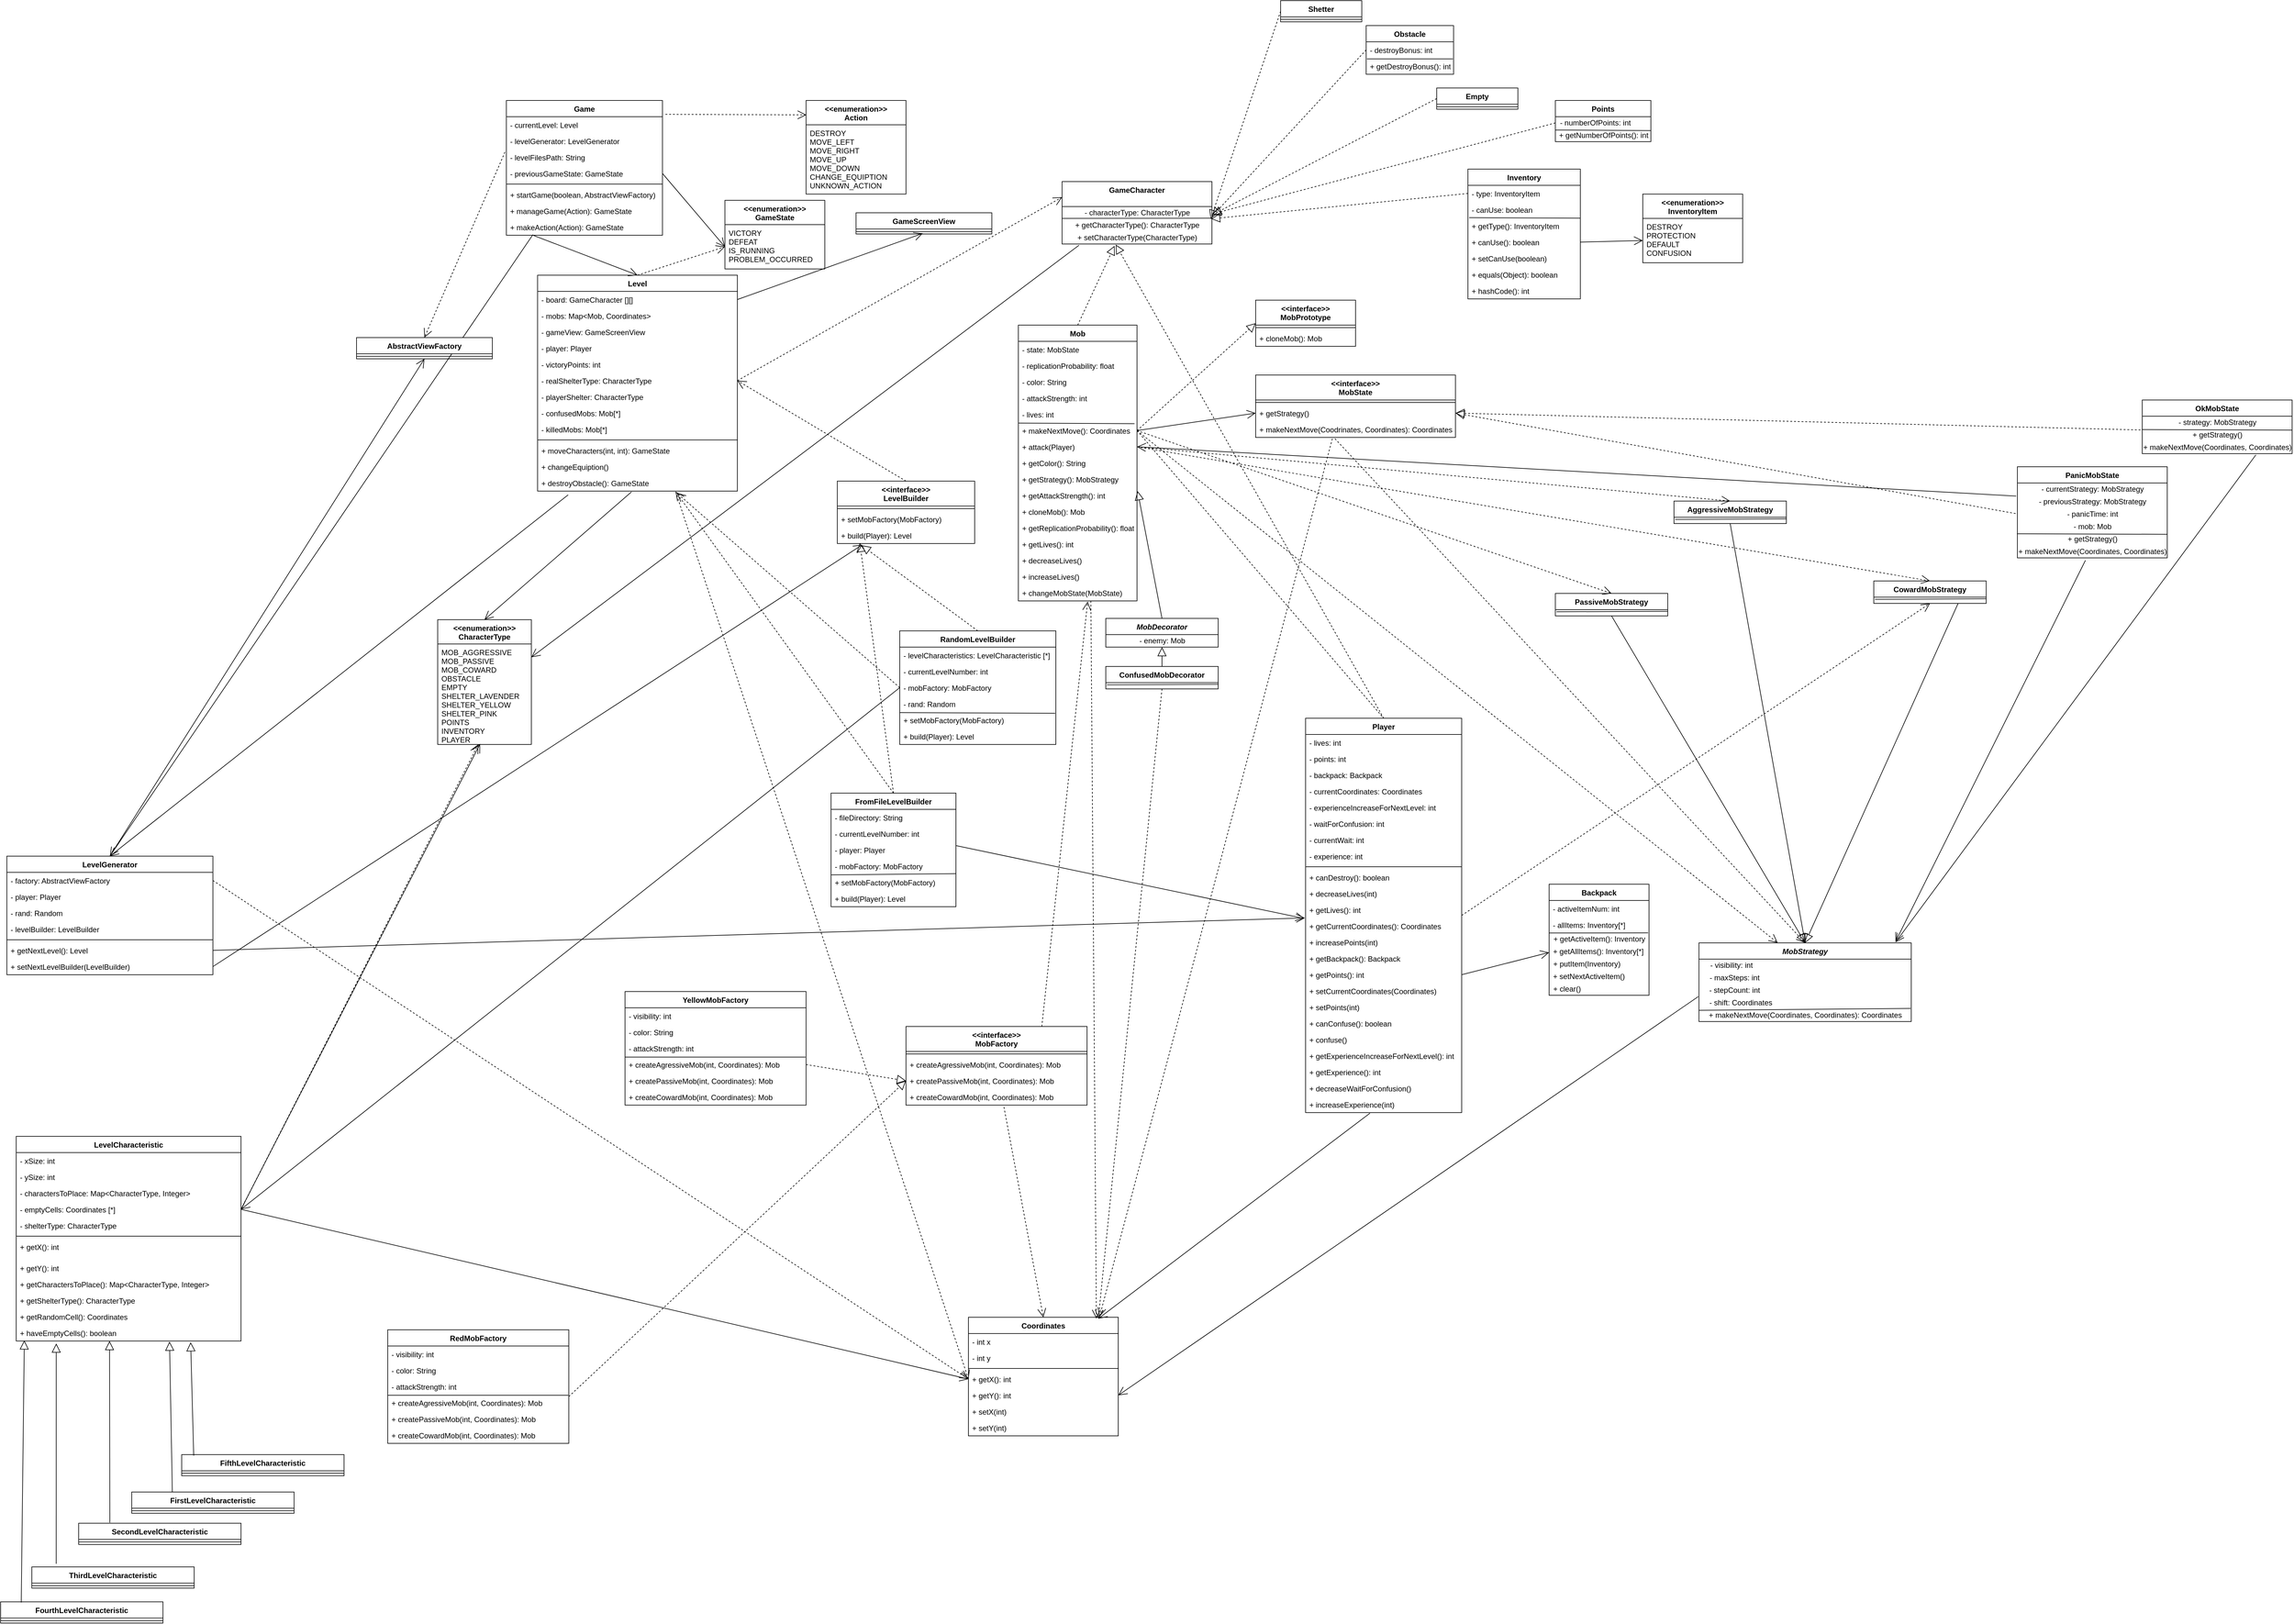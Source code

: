 <mxfile version="18.0.1" type="device"><diagram name="Page-1" id="5f0bae14-7c28-e335-631c-24af17079c00"><mxGraphModel dx="1422" dy="745" grid="1" gridSize="10" guides="1" tooltips="1" connect="1" arrows="1" fold="1" page="1" pageScale="1" pageWidth="4681" pageHeight="3300" background="none" math="0" shadow="0"><root><mxCell id="0"/><mxCell id="1" parent="0"/><mxCell id="LyayD2E6lX-VAmwV8kCB-679" value="Game" style="swimlane;fontStyle=1;align=center;verticalAlign=top;childLayout=stackLayout;horizontal=1;startSize=26;horizontalStack=0;resizeParent=1;resizeParentMax=0;resizeLast=0;collapsible=1;marginBottom=0;" parent="1" vertex="1"><mxGeometry x="920" y="280" width="250" height="216" as="geometry"/></mxCell><mxCell id="LyayD2E6lX-VAmwV8kCB-680" value="- currentLevel: Level" style="text;strokeColor=none;fillColor=none;align=left;verticalAlign=top;spacingLeft=4;spacingRight=4;overflow=hidden;rotatable=0;points=[[0,0.5],[1,0.5]];portConstraint=eastwest;" parent="LyayD2E6lX-VAmwV8kCB-679" vertex="1"><mxGeometry y="26" width="250" height="26" as="geometry"/></mxCell><mxCell id="LyayD2E6lX-VAmwV8kCB-681" value="- levelGenerator: LevelGenerator" style="text;strokeColor=none;fillColor=none;align=left;verticalAlign=top;spacingLeft=4;spacingRight=4;overflow=hidden;rotatable=0;points=[[0,0.5],[1,0.5]];portConstraint=eastwest;" parent="LyayD2E6lX-VAmwV8kCB-679" vertex="1"><mxGeometry y="52" width="250" height="26" as="geometry"/></mxCell><mxCell id="hjaI_ICRmkv6fBs1tqMG-1" value="- levelFilesPath: String" style="text;strokeColor=none;fillColor=none;align=left;verticalAlign=top;spacingLeft=4;spacingRight=4;overflow=hidden;rotatable=0;points=[[0,0.5],[1,0.5]];portConstraint=eastwest;" parent="LyayD2E6lX-VAmwV8kCB-679" vertex="1"><mxGeometry y="78" width="250" height="26" as="geometry"/></mxCell><mxCell id="oQnQcvbS5cVGRbkQqMlw-1" value="- previousGameState: GameState" style="text;strokeColor=none;fillColor=none;align=left;verticalAlign=top;spacingLeft=4;spacingRight=4;overflow=hidden;rotatable=0;points=[[0,0.5],[1,0.5]];portConstraint=eastwest;" parent="LyayD2E6lX-VAmwV8kCB-679" vertex="1"><mxGeometry y="104" width="250" height="26" as="geometry"/></mxCell><mxCell id="LyayD2E6lX-VAmwV8kCB-682" value="" style="line;strokeWidth=1;fillColor=none;align=left;verticalAlign=middle;spacingTop=-1;spacingLeft=3;spacingRight=3;rotatable=0;labelPosition=right;points=[];portConstraint=eastwest;" parent="LyayD2E6lX-VAmwV8kCB-679" vertex="1"><mxGeometry y="130" width="250" height="8" as="geometry"/></mxCell><mxCell id="LyayD2E6lX-VAmwV8kCB-684" value="+ startGame(boolean, AbstractViewFactory)" style="text;strokeColor=none;fillColor=none;align=left;verticalAlign=top;spacingLeft=4;spacingRight=4;overflow=hidden;rotatable=0;points=[[0,0.5],[1,0.5]];portConstraint=eastwest;" parent="LyayD2E6lX-VAmwV8kCB-679" vertex="1"><mxGeometry y="138" width="250" height="26" as="geometry"/></mxCell><mxCell id="LyayD2E6lX-VAmwV8kCB-685" value="+ manageGame(Action): GameState" style="text;strokeColor=none;fillColor=none;align=left;verticalAlign=top;spacingLeft=4;spacingRight=4;overflow=hidden;rotatable=0;points=[[0,0.5],[1,0.5]];portConstraint=eastwest;" parent="LyayD2E6lX-VAmwV8kCB-679" vertex="1"><mxGeometry y="164" width="250" height="26" as="geometry"/></mxCell><mxCell id="LyayD2E6lX-VAmwV8kCB-686" value="+ makeAction(Action): GameState" style="text;strokeColor=none;fillColor=none;align=left;verticalAlign=top;spacingLeft=4;spacingRight=4;overflow=hidden;rotatable=0;points=[[0,0.5],[1,0.5]];portConstraint=eastwest;" parent="LyayD2E6lX-VAmwV8kCB-679" vertex="1"><mxGeometry y="190" width="250" height="26" as="geometry"/></mxCell><mxCell id="LyayD2E6lX-VAmwV8kCB-687" value="LevelGenerator" style="swimlane;fontStyle=1;align=center;verticalAlign=top;childLayout=stackLayout;horizontal=1;startSize=26;horizontalStack=0;resizeParent=1;resizeParentMax=0;resizeLast=0;collapsible=1;marginBottom=0;" parent="1" vertex="1"><mxGeometry x="120" y="1491" width="330" height="190" as="geometry"/></mxCell><mxCell id="hjaI_ICRmkv6fBs1tqMG-86" value="- factory: AbstractViewFactory" style="text;strokeColor=none;fillColor=none;align=left;verticalAlign=top;spacingLeft=4;spacingRight=4;overflow=hidden;rotatable=0;points=[[0,0.5],[1,0.5]];portConstraint=eastwest;" parent="LyayD2E6lX-VAmwV8kCB-687" vertex="1"><mxGeometry y="26" width="330" height="26" as="geometry"/></mxCell><mxCell id="hjaI_ICRmkv6fBs1tqMG-88" value="- player: Player" style="text;strokeColor=none;fillColor=none;align=left;verticalAlign=top;spacingLeft=4;spacingRight=4;overflow=hidden;rotatable=0;points=[[0,0.5],[1,0.5]];portConstraint=eastwest;" parent="LyayD2E6lX-VAmwV8kCB-687" vertex="1"><mxGeometry y="52" width="330" height="26" as="geometry"/></mxCell><mxCell id="hjaI_ICRmkv6fBs1tqMG-89" value="- rand: Random" style="text;strokeColor=none;fillColor=none;align=left;verticalAlign=top;spacingLeft=4;spacingRight=4;overflow=hidden;rotatable=0;points=[[0,0.5],[1,0.5]];portConstraint=eastwest;" parent="LyayD2E6lX-VAmwV8kCB-687" vertex="1"><mxGeometry y="78" width="330" height="26" as="geometry"/></mxCell><mxCell id="oQnQcvbS5cVGRbkQqMlw-85" value="- levelBuilder: LevelBuilder" style="text;strokeColor=none;fillColor=none;align=left;verticalAlign=top;spacingLeft=4;spacingRight=4;overflow=hidden;rotatable=0;points=[[0,0.5],[1,0.5]];portConstraint=eastwest;" parent="LyayD2E6lX-VAmwV8kCB-687" vertex="1"><mxGeometry y="104" width="330" height="26" as="geometry"/></mxCell><mxCell id="LyayD2E6lX-VAmwV8kCB-691" value="" style="line;strokeWidth=1;fillColor=none;align=left;verticalAlign=middle;spacingTop=-1;spacingLeft=3;spacingRight=3;rotatable=0;labelPosition=right;points=[];portConstraint=eastwest;" parent="LyayD2E6lX-VAmwV8kCB-687" vertex="1"><mxGeometry y="130" width="330" height="8" as="geometry"/></mxCell><mxCell id="LyayD2E6lX-VAmwV8kCB-693" value="+ getNextLevel(): Level" style="text;strokeColor=none;fillColor=none;align=left;verticalAlign=top;spacingLeft=4;spacingRight=4;overflow=hidden;rotatable=0;points=[[0,0.5],[1,0.5]];portConstraint=eastwest;" parent="LyayD2E6lX-VAmwV8kCB-687" vertex="1"><mxGeometry y="138" width="330" height="26" as="geometry"/></mxCell><mxCell id="oQnQcvbS5cVGRbkQqMlw-87" value="+ setNextLevelBuilder(LevelBuilder)" style="text;strokeColor=none;fillColor=none;align=left;verticalAlign=top;spacingLeft=4;spacingRight=4;overflow=hidden;rotatable=0;points=[[0,0.5],[1,0.5]];portConstraint=eastwest;" parent="LyayD2E6lX-VAmwV8kCB-687" vertex="1"><mxGeometry y="164" width="330" height="26" as="geometry"/></mxCell><mxCell id="LyayD2E6lX-VAmwV8kCB-694" value="" style="endArrow=open;endFill=1;endSize=12;html=1;rounded=0;exitX=0.17;exitY=0.962;exitDx=0;exitDy=0;exitPerimeter=0;entryX=0.5;entryY=0;entryDx=0;entryDy=0;" parent="1" source="LyayD2E6lX-VAmwV8kCB-686" target="LyayD2E6lX-VAmwV8kCB-687" edge="1"><mxGeometry width="160" relative="1" as="geometry"><mxPoint x="1040" y="640" as="sourcePoint"/><mxPoint x="1040" y="1000" as="targetPoint"/><Array as="points"/></mxGeometry></mxCell><mxCell id="LyayD2E6lX-VAmwV8kCB-695" value="LevelCharacteristic" style="swimlane;fontStyle=1;align=center;verticalAlign=top;childLayout=stackLayout;horizontal=1;startSize=26;horizontalStack=0;resizeParent=1;resizeParentMax=0;resizeLast=0;collapsible=1;marginBottom=0;" parent="1" vertex="1"><mxGeometry x="135" y="1940" width="360" height="328" as="geometry"/></mxCell><mxCell id="LyayD2E6lX-VAmwV8kCB-696" value="- xSize: int" style="text;strokeColor=none;fillColor=none;align=left;verticalAlign=top;spacingLeft=4;spacingRight=4;overflow=hidden;rotatable=0;points=[[0,0.5],[1,0.5]];portConstraint=eastwest;" parent="LyayD2E6lX-VAmwV8kCB-695" vertex="1"><mxGeometry y="26" width="360" height="26" as="geometry"/></mxCell><mxCell id="gvlJllTrgl-Npia70E5R-5" value="- ySize: int" style="text;strokeColor=none;fillColor=none;align=left;verticalAlign=top;spacingLeft=4;spacingRight=4;overflow=hidden;rotatable=0;points=[[0,0.5],[1,0.5]];portConstraint=eastwest;" parent="LyayD2E6lX-VAmwV8kCB-695" vertex="1"><mxGeometry y="52" width="360" height="26" as="geometry"/></mxCell><mxCell id="LyayD2E6lX-VAmwV8kCB-697" value="- charactersToPlace: Map&lt;CharacterType, Integer&gt;" style="text;strokeColor=none;fillColor=none;align=left;verticalAlign=top;spacingLeft=4;spacingRight=4;overflow=hidden;rotatable=0;points=[[0,0.5],[1,0.5]];portConstraint=eastwest;" parent="LyayD2E6lX-VAmwV8kCB-695" vertex="1"><mxGeometry y="78" width="360" height="26" as="geometry"/></mxCell><mxCell id="LyayD2E6lX-VAmwV8kCB-699" value="- emptyCells: Coordinates [*]" style="text;strokeColor=none;fillColor=none;align=left;verticalAlign=top;spacingLeft=4;spacingRight=4;overflow=hidden;rotatable=0;points=[[0,0.5],[1,0.5]];portConstraint=eastwest;" parent="LyayD2E6lX-VAmwV8kCB-695" vertex="1"><mxGeometry y="104" width="360" height="26" as="geometry"/></mxCell><mxCell id="hjaI_ICRmkv6fBs1tqMG-77" value="- shelterType: CharacterType" style="text;strokeColor=none;fillColor=none;align=left;verticalAlign=top;spacingLeft=4;spacingRight=4;overflow=hidden;rotatable=0;points=[[0,0.5],[1,0.5]];portConstraint=eastwest;" parent="LyayD2E6lX-VAmwV8kCB-695" vertex="1"><mxGeometry y="130" width="360" height="26" as="geometry"/></mxCell><mxCell id="LyayD2E6lX-VAmwV8kCB-700" value="" style="line;strokeWidth=1;fillColor=none;align=left;verticalAlign=middle;spacingTop=-1;spacingLeft=3;spacingRight=3;rotatable=0;labelPosition=right;points=[];portConstraint=eastwest;" parent="LyayD2E6lX-VAmwV8kCB-695" vertex="1"><mxGeometry y="156" width="360" height="8" as="geometry"/></mxCell><mxCell id="hjaI_ICRmkv6fBs1tqMG-79" value="+ getX(): int" style="text;strokeColor=none;fillColor=none;align=left;verticalAlign=top;spacingLeft=4;spacingRight=4;overflow=hidden;rotatable=0;points=[[0,0.5],[1,0.5]];portConstraint=eastwest;" parent="LyayD2E6lX-VAmwV8kCB-695" vertex="1"><mxGeometry y="164" width="360" height="34" as="geometry"/></mxCell><mxCell id="hjaI_ICRmkv6fBs1tqMG-80" value="+ getY(): int" style="text;strokeColor=none;fillColor=none;align=left;verticalAlign=top;spacingLeft=4;spacingRight=4;overflow=hidden;rotatable=0;points=[[0,0.5],[1,0.5]];portConstraint=eastwest;" parent="LyayD2E6lX-VAmwV8kCB-695" vertex="1"><mxGeometry y="198" width="360" height="26" as="geometry"/></mxCell><mxCell id="hjaI_ICRmkv6fBs1tqMG-81" value="+ getCharactersToPlace(): Map&lt;CharacterType, Integer&gt;" style="text;strokeColor=none;fillColor=none;align=left;verticalAlign=top;spacingLeft=4;spacingRight=4;overflow=hidden;rotatable=0;points=[[0,0.5],[1,0.5]];portConstraint=eastwest;" parent="LyayD2E6lX-VAmwV8kCB-695" vertex="1"><mxGeometry y="224" width="360" height="26" as="geometry"/></mxCell><mxCell id="hjaI_ICRmkv6fBs1tqMG-82" value="+ getShelterType(): CharacterType" style="text;strokeColor=none;fillColor=none;align=left;verticalAlign=top;spacingLeft=4;spacingRight=4;overflow=hidden;rotatable=0;points=[[0,0.5],[1,0.5]];portConstraint=eastwest;" parent="LyayD2E6lX-VAmwV8kCB-695" vertex="1"><mxGeometry y="250" width="360" height="26" as="geometry"/></mxCell><mxCell id="hjaI_ICRmkv6fBs1tqMG-83" value="+ getRandomCell(): Coordinates" style="text;strokeColor=none;fillColor=none;align=left;verticalAlign=top;spacingLeft=4;spacingRight=4;overflow=hidden;rotatable=0;points=[[0,0.5],[1,0.5]];portConstraint=eastwest;" parent="LyayD2E6lX-VAmwV8kCB-695" vertex="1"><mxGeometry y="276" width="360" height="26" as="geometry"/></mxCell><mxCell id="hjaI_ICRmkv6fBs1tqMG-84" value="+ haveEmptyCells(): boolean" style="text;strokeColor=none;fillColor=none;align=left;verticalAlign=top;spacingLeft=4;spacingRight=4;overflow=hidden;rotatable=0;points=[[0,0.5],[1,0.5]];portConstraint=eastwest;" parent="LyayD2E6lX-VAmwV8kCB-695" vertex="1"><mxGeometry y="302" width="360" height="26" as="geometry"/></mxCell><mxCell id="LyayD2E6lX-VAmwV8kCB-705" value="Level" style="swimlane;fontStyle=1;align=center;verticalAlign=top;childLayout=stackLayout;horizontal=1;startSize=26;horizontalStack=0;resizeParent=1;resizeParentMax=0;resizeLast=0;collapsible=1;marginBottom=0;" parent="1" vertex="1"><mxGeometry x="970" y="560" width="320" height="346" as="geometry"/></mxCell><mxCell id="LyayD2E6lX-VAmwV8kCB-706" value="- board: GameCharacter [][]" style="text;strokeColor=none;fillColor=none;align=left;verticalAlign=top;spacingLeft=4;spacingRight=4;overflow=hidden;rotatable=0;points=[[0,0.5],[1,0.5]];portConstraint=eastwest;" parent="LyayD2E6lX-VAmwV8kCB-705" vertex="1"><mxGeometry y="26" width="320" height="26" as="geometry"/></mxCell><mxCell id="LyayD2E6lX-VAmwV8kCB-707" value="- mobs: Map&lt;Mob, Coordinates&gt;" style="text;strokeColor=none;fillColor=none;align=left;verticalAlign=top;spacingLeft=4;spacingRight=4;overflow=hidden;rotatable=0;points=[[0,0.5],[1,0.5]];portConstraint=eastwest;" parent="LyayD2E6lX-VAmwV8kCB-705" vertex="1"><mxGeometry y="52" width="320" height="26" as="geometry"/></mxCell><mxCell id="LyayD2E6lX-VAmwV8kCB-708" value="- gameView: GameScreenView" style="text;strokeColor=none;fillColor=none;align=left;verticalAlign=top;spacingLeft=4;spacingRight=4;overflow=hidden;rotatable=0;points=[[0,0.5],[1,0.5]];portConstraint=eastwest;" parent="LyayD2E6lX-VAmwV8kCB-705" vertex="1"><mxGeometry y="78" width="320" height="26" as="geometry"/></mxCell><mxCell id="zkkzR6ZIYEuiA4m5sFbO-11" value="- player: Player" style="text;strokeColor=none;fillColor=none;align=left;verticalAlign=top;spacingLeft=4;spacingRight=4;overflow=hidden;rotatable=0;points=[[0,0.5],[1,0.5]];portConstraint=eastwest;" parent="LyayD2E6lX-VAmwV8kCB-705" vertex="1"><mxGeometry y="104" width="320" height="26" as="geometry"/></mxCell><mxCell id="hjaI_ICRmkv6fBs1tqMG-94" value="- victoryPoints: int" style="text;strokeColor=none;fillColor=none;align=left;verticalAlign=top;spacingLeft=4;spacingRight=4;overflow=hidden;rotatable=0;points=[[0,0.5],[1,0.5]];portConstraint=eastwest;" parent="LyayD2E6lX-VAmwV8kCB-705" vertex="1"><mxGeometry y="130" width="320" height="26" as="geometry"/></mxCell><mxCell id="hjaI_ICRmkv6fBs1tqMG-96" value="- realShelterType: CharacterType" style="text;strokeColor=none;fillColor=none;align=left;verticalAlign=top;spacingLeft=4;spacingRight=4;overflow=hidden;rotatable=0;points=[[0,0.5],[1,0.5]];portConstraint=eastwest;" parent="LyayD2E6lX-VAmwV8kCB-705" vertex="1"><mxGeometry y="156" width="320" height="26" as="geometry"/></mxCell><mxCell id="hjaI_ICRmkv6fBs1tqMG-95" value="- playerShelter: CharacterType" style="text;strokeColor=none;fillColor=none;align=left;verticalAlign=top;spacingLeft=4;spacingRight=4;overflow=hidden;rotatable=0;points=[[0,0.5],[1,0.5]];portConstraint=eastwest;" parent="LyayD2E6lX-VAmwV8kCB-705" vertex="1"><mxGeometry y="182" width="320" height="26" as="geometry"/></mxCell><mxCell id="tKYty_i9S7a8cysVsdqm-16" value="- confusedMobs: Mob[*]" style="text;strokeColor=none;fillColor=none;align=left;verticalAlign=top;spacingLeft=4;spacingRight=4;overflow=hidden;rotatable=0;points=[[0,0.5],[1,0.5]];portConstraint=eastwest;" vertex="1" parent="LyayD2E6lX-VAmwV8kCB-705"><mxGeometry y="208" width="320" height="26" as="geometry"/></mxCell><mxCell id="tKYty_i9S7a8cysVsdqm-17" value="- killedMobs: Mob[*]" style="text;strokeColor=none;fillColor=none;align=left;verticalAlign=top;spacingLeft=4;spacingRight=4;overflow=hidden;rotatable=0;points=[[0,0.5],[1,0.5]];portConstraint=eastwest;" vertex="1" parent="LyayD2E6lX-VAmwV8kCB-705"><mxGeometry y="234" width="320" height="26" as="geometry"/></mxCell><mxCell id="LyayD2E6lX-VAmwV8kCB-710" value="" style="line;strokeWidth=1;fillColor=none;align=left;verticalAlign=middle;spacingTop=-1;spacingLeft=3;spacingRight=3;rotatable=0;labelPosition=right;points=[];portConstraint=eastwest;" parent="LyayD2E6lX-VAmwV8kCB-705" vertex="1"><mxGeometry y="260" width="320" height="8" as="geometry"/></mxCell><mxCell id="LyayD2E6lX-VAmwV8kCB-711" value="+ moveCharacters(int, int): GameState" style="text;strokeColor=none;fillColor=none;align=left;verticalAlign=top;spacingLeft=4;spacingRight=4;overflow=hidden;rotatable=0;points=[[0,0.5],[1,0.5]];portConstraint=eastwest;" parent="LyayD2E6lX-VAmwV8kCB-705" vertex="1"><mxGeometry y="268" width="320" height="26" as="geometry"/></mxCell><mxCell id="LyayD2E6lX-VAmwV8kCB-715" value="+ changeEquiption()" style="text;strokeColor=none;fillColor=none;align=left;verticalAlign=top;spacingLeft=4;spacingRight=4;overflow=hidden;rotatable=0;points=[[0,0.5],[1,0.5]];portConstraint=eastwest;" parent="LyayD2E6lX-VAmwV8kCB-705" vertex="1"><mxGeometry y="294" width="320" height="26" as="geometry"/></mxCell><mxCell id="LyayD2E6lX-VAmwV8kCB-716" value="+ destroyObstacle(): GameState" style="text;strokeColor=none;fillColor=none;align=left;verticalAlign=top;spacingLeft=4;spacingRight=4;overflow=hidden;rotatable=0;points=[[0,0.5],[1,0.5]];portConstraint=eastwest;" parent="LyayD2E6lX-VAmwV8kCB-705" vertex="1"><mxGeometry y="320" width="320" height="26" as="geometry"/></mxCell><mxCell id="LyayD2E6lX-VAmwV8kCB-723" value="GameCharacter" style="swimlane;fontStyle=1;align=center;verticalAlign=top;childLayout=stackLayout;horizontal=1;startSize=40;horizontalStack=0;resizeParent=1;resizeParentMax=0;resizeLast=0;collapsible=1;marginBottom=0;" parent="1" vertex="1"><mxGeometry x="1810" y="410" width="240" height="100" as="geometry"/></mxCell><mxCell id="hjaI_ICRmkv6fBs1tqMG-23" value="- characterType: CharacterType" style="text;html=1;align=center;verticalAlign=middle;resizable=0;points=[];autosize=1;strokeColor=none;fillColor=none;" parent="LyayD2E6lX-VAmwV8kCB-723" vertex="1"><mxGeometry y="40" width="240" height="20" as="geometry"/></mxCell><mxCell id="hjaI_ICRmkv6fBs1tqMG-24" value="+ getCharacterType(): CharacterType" style="text;html=1;align=center;verticalAlign=middle;resizable=0;points=[];autosize=1;strokeColor=none;fillColor=none;" parent="LyayD2E6lX-VAmwV8kCB-723" vertex="1"><mxGeometry y="60" width="240" height="20" as="geometry"/></mxCell><mxCell id="hjaI_ICRmkv6fBs1tqMG-28" value="+ setCharacterType(CharacterType)" style="text;html=1;align=center;verticalAlign=middle;resizable=0;points=[];autosize=1;strokeColor=none;fillColor=none;" parent="LyayD2E6lX-VAmwV8kCB-723" vertex="1"><mxGeometry y="80" width="240" height="20" as="geometry"/></mxCell><mxCell id="hjaI_ICRmkv6fBs1tqMG-29" value="" style="endArrow=none;html=1;rounded=0;entryX=0.997;entryY=-0.067;entryDx=0;entryDy=0;entryPerimeter=0;" parent="LyayD2E6lX-VAmwV8kCB-723" target="hjaI_ICRmkv6fBs1tqMG-24" edge="1"><mxGeometry width="50" height="50" relative="1" as="geometry"><mxPoint y="59" as="sourcePoint"/><mxPoint x="70" y="130" as="targetPoint"/></mxGeometry></mxCell><mxCell id="LyayD2E6lX-VAmwV8kCB-725" value="Mob" style="swimlane;fontStyle=1;align=center;verticalAlign=top;childLayout=stackLayout;horizontal=1;startSize=26;horizontalStack=0;resizeParent=1;resizeParentMax=0;resizeLast=0;collapsible=1;marginBottom=0;" parent="1" vertex="1"><mxGeometry x="1740" y="640" width="190" height="442" as="geometry"/></mxCell><mxCell id="oQnQcvbS5cVGRbkQqMlw-2" value="- state: MobState" style="text;strokeColor=none;fillColor=none;align=left;verticalAlign=top;spacingLeft=4;spacingRight=4;overflow=hidden;rotatable=0;points=[[0,0.5],[1,0.5]];portConstraint=eastwest;" parent="LyayD2E6lX-VAmwV8kCB-725" vertex="1"><mxGeometry y="26" width="190" height="26" as="geometry"/></mxCell><mxCell id="oQnQcvbS5cVGRbkQqMlw-4" value="- replicationProbability: float" style="text;strokeColor=none;fillColor=none;align=left;verticalAlign=top;spacingLeft=4;spacingRight=4;overflow=hidden;rotatable=0;points=[[0,0.5],[1,0.5]];portConstraint=eastwest;" parent="LyayD2E6lX-VAmwV8kCB-725" vertex="1"><mxGeometry y="52" width="190" height="26" as="geometry"/></mxCell><mxCell id="oQnQcvbS5cVGRbkQqMlw-5" value="- color: String" style="text;strokeColor=none;fillColor=none;align=left;verticalAlign=top;spacingLeft=4;spacingRight=4;overflow=hidden;rotatable=0;points=[[0,0.5],[1,0.5]];portConstraint=eastwest;" parent="LyayD2E6lX-VAmwV8kCB-725" vertex="1"><mxGeometry y="78" width="190" height="26" as="geometry"/></mxCell><mxCell id="tKYty_i9S7a8cysVsdqm-3" value="- attackStrength: int" style="text;strokeColor=none;fillColor=none;align=left;verticalAlign=top;spacingLeft=4;spacingRight=4;overflow=hidden;rotatable=0;points=[[0,0.5],[1,0.5]];portConstraint=eastwest;" vertex="1" parent="LyayD2E6lX-VAmwV8kCB-725"><mxGeometry y="104" width="190" height="26" as="geometry"/></mxCell><mxCell id="oQnQcvbS5cVGRbkQqMlw-6" value="- lives: int" style="text;strokeColor=none;fillColor=none;align=left;verticalAlign=top;spacingLeft=4;spacingRight=4;overflow=hidden;rotatable=0;points=[[0,0.5],[1,0.5]];portConstraint=eastwest;" parent="LyayD2E6lX-VAmwV8kCB-725" vertex="1"><mxGeometry y="130" width="190" height="26" as="geometry"/></mxCell><mxCell id="LyayD2E6lX-VAmwV8kCB-727" value="+ makeNextMove(): Coordinates" style="text;strokeColor=none;fillColor=none;align=left;verticalAlign=top;spacingLeft=4;spacingRight=4;overflow=hidden;rotatable=0;points=[[0,0.5],[1,0.5]];portConstraint=eastwest;" parent="LyayD2E6lX-VAmwV8kCB-725" vertex="1"><mxGeometry y="156" width="190" height="26" as="geometry"/></mxCell><mxCell id="LyayD2E6lX-VAmwV8kCB-728" value="+ attack(Player)" style="text;strokeColor=none;fillColor=none;align=left;verticalAlign=top;spacingLeft=4;spacingRight=4;overflow=hidden;rotatable=0;points=[[0,0.5],[1,0.5]];portConstraint=eastwest;" parent="LyayD2E6lX-VAmwV8kCB-725" vertex="1"><mxGeometry y="182" width="190" height="26" as="geometry"/></mxCell><mxCell id="oQnQcvbS5cVGRbkQqMlw-8" value="" style="endArrow=none;html=1;rounded=0;exitX=0;exitY=0.038;exitDx=0;exitDy=0;exitPerimeter=0;entryX=0.979;entryY=1.077;entryDx=0;entryDy=0;entryPerimeter=0;" parent="LyayD2E6lX-VAmwV8kCB-725" source="LyayD2E6lX-VAmwV8kCB-727" edge="1" target="oQnQcvbS5cVGRbkQqMlw-6"><mxGeometry width="50" height="50" relative="1" as="geometry"><mxPoint x="90" y="350" as="sourcePoint"/><mxPoint x="190" y="130" as="targetPoint"/></mxGeometry></mxCell><mxCell id="oQnQcvbS5cVGRbkQqMlw-9" value="+ getColor(): String" style="text;strokeColor=none;fillColor=none;align=left;verticalAlign=top;spacingLeft=4;spacingRight=4;overflow=hidden;rotatable=0;points=[[0,0.5],[1,0.5]];portConstraint=eastwest;" parent="LyayD2E6lX-VAmwV8kCB-725" vertex="1"><mxGeometry y="208" width="190" height="26" as="geometry"/></mxCell><mxCell id="oQnQcvbS5cVGRbkQqMlw-10" value="+ getStrategy(): MobStrategy" style="text;strokeColor=none;fillColor=none;align=left;verticalAlign=top;spacingLeft=4;spacingRight=4;overflow=hidden;rotatable=0;points=[[0,0.5],[1,0.5]];portConstraint=eastwest;" parent="LyayD2E6lX-VAmwV8kCB-725" vertex="1"><mxGeometry y="234" width="190" height="26" as="geometry"/></mxCell><mxCell id="oQnQcvbS5cVGRbkQqMlw-11" value="+ getAttackStrength(): int" style="text;strokeColor=none;fillColor=none;align=left;verticalAlign=top;spacingLeft=4;spacingRight=4;overflow=hidden;rotatable=0;points=[[0,0.5],[1,0.5]];portConstraint=eastwest;" parent="LyayD2E6lX-VAmwV8kCB-725" vertex="1"><mxGeometry y="260" width="190" height="26" as="geometry"/></mxCell><mxCell id="oQnQcvbS5cVGRbkQqMlw-12" value="+ cloneMob(): Mob" style="text;strokeColor=none;fillColor=none;align=left;verticalAlign=top;spacingLeft=4;spacingRight=4;overflow=hidden;rotatable=0;points=[[0,0.5],[1,0.5]];portConstraint=eastwest;" parent="LyayD2E6lX-VAmwV8kCB-725" vertex="1"><mxGeometry y="286" width="190" height="26" as="geometry"/></mxCell><mxCell id="oQnQcvbS5cVGRbkQqMlw-13" value="+ getReplicationProbability(): float" style="text;strokeColor=none;fillColor=none;align=left;verticalAlign=top;spacingLeft=4;spacingRight=4;overflow=hidden;rotatable=0;points=[[0,0.5],[1,0.5]];portConstraint=eastwest;" parent="LyayD2E6lX-VAmwV8kCB-725" vertex="1"><mxGeometry y="312" width="190" height="26" as="geometry"/></mxCell><mxCell id="tKYty_i9S7a8cysVsdqm-4" value="+ getLives(): int" style="text;strokeColor=none;fillColor=none;align=left;verticalAlign=top;spacingLeft=4;spacingRight=4;overflow=hidden;rotatable=0;points=[[0,0.5],[1,0.5]];portConstraint=eastwest;" vertex="1" parent="LyayD2E6lX-VAmwV8kCB-725"><mxGeometry y="338" width="190" height="26" as="geometry"/></mxCell><mxCell id="tKYty_i9S7a8cysVsdqm-5" value="+ decreaseLives()" style="text;strokeColor=none;fillColor=none;align=left;verticalAlign=top;spacingLeft=4;spacingRight=4;overflow=hidden;rotatable=0;points=[[0,0.5],[1,0.5]];portConstraint=eastwest;" vertex="1" parent="LyayD2E6lX-VAmwV8kCB-725"><mxGeometry y="364" width="190" height="26" as="geometry"/></mxCell><mxCell id="tKYty_i9S7a8cysVsdqm-6" value="+ increaseLives()" style="text;strokeColor=none;fillColor=none;align=left;verticalAlign=top;spacingLeft=4;spacingRight=4;overflow=hidden;rotatable=0;points=[[0,0.5],[1,0.5]];portConstraint=eastwest;" vertex="1" parent="LyayD2E6lX-VAmwV8kCB-725"><mxGeometry y="390" width="190" height="26" as="geometry"/></mxCell><mxCell id="tKYty_i9S7a8cysVsdqm-7" value="+ changeMobState(MobState)" style="text;strokeColor=none;fillColor=none;align=left;verticalAlign=top;spacingLeft=4;spacingRight=4;overflow=hidden;rotatable=0;points=[[0,0.5],[1,0.5]];portConstraint=eastwest;" vertex="1" parent="LyayD2E6lX-VAmwV8kCB-725"><mxGeometry y="416" width="190" height="26" as="geometry"/></mxCell><mxCell id="LyayD2E6lX-VAmwV8kCB-731" value="Points&#10;" style="swimlane;fontStyle=1;align=center;verticalAlign=top;childLayout=stackLayout;horizontal=1;startSize=26;horizontalStack=0;resizeParent=1;resizeParentMax=0;resizeLast=0;collapsible=1;marginBottom=0;" parent="1" vertex="1"><mxGeometry x="2600" y="280" width="153" height="66" as="geometry"/></mxCell><mxCell id="hjaI_ICRmkv6fBs1tqMG-65" value="- numberOfPoints: int&amp;nbsp; &amp;nbsp; &amp;nbsp; &amp;nbsp;&amp;nbsp;" style="text;html=1;align=center;verticalAlign=middle;resizable=0;points=[];autosize=1;strokeColor=none;fillColor=none;" parent="LyayD2E6lX-VAmwV8kCB-731" vertex="1"><mxGeometry y="26" width="153" height="20" as="geometry"/></mxCell><mxCell id="hjaI_ICRmkv6fBs1tqMG-66" value="+ getNumberOfPoints(): int" style="text;html=1;align=center;verticalAlign=middle;resizable=0;points=[];autosize=1;strokeColor=none;fillColor=none;" parent="LyayD2E6lX-VAmwV8kCB-731" vertex="1"><mxGeometry y="46" width="153" height="20" as="geometry"/></mxCell><mxCell id="hjaI_ICRmkv6fBs1tqMG-67" value="" style="endArrow=none;html=1;rounded=0;entryX=-0.003;entryY=1.07;entryDx=0;entryDy=0;entryPerimeter=0;exitX=1.001;exitY=1.11;exitDx=0;exitDy=0;exitPerimeter=0;" parent="LyayD2E6lX-VAmwV8kCB-731" source="hjaI_ICRmkv6fBs1tqMG-65" target="hjaI_ICRmkv6fBs1tqMG-65" edge="1"><mxGeometry width="50" height="50" relative="1" as="geometry"><mxPoint x="-40" y="300" as="sourcePoint"/><mxPoint x="10" y="250" as="targetPoint"/></mxGeometry></mxCell><mxCell id="LyayD2E6lX-VAmwV8kCB-733" value="Empty" style="swimlane;fontStyle=1;align=center;verticalAlign=top;childLayout=stackLayout;horizontal=1;startSize=26;horizontalStack=0;resizeParent=1;resizeParentMax=0;resizeLast=0;collapsible=1;marginBottom=0;" parent="1" vertex="1"><mxGeometry x="2410" y="260" width="130" height="34" as="geometry"/></mxCell><mxCell id="LyayD2E6lX-VAmwV8kCB-734" value="" style="line;strokeWidth=1;fillColor=none;align=left;verticalAlign=middle;spacingTop=-1;spacingLeft=3;spacingRight=3;rotatable=0;labelPosition=right;points=[];portConstraint=eastwest;" parent="LyayD2E6lX-VAmwV8kCB-733" vertex="1"><mxGeometry y="26" width="130" height="8" as="geometry"/></mxCell><mxCell id="LyayD2E6lX-VAmwV8kCB-735" value="Shetter" style="swimlane;fontStyle=1;align=center;verticalAlign=top;childLayout=stackLayout;horizontal=1;startSize=26;horizontalStack=0;resizeParent=1;resizeParentMax=0;resizeLast=0;collapsible=1;marginBottom=0;" parent="1" vertex="1"><mxGeometry x="2160" y="120" width="130" height="34" as="geometry"/></mxCell><mxCell id="LyayD2E6lX-VAmwV8kCB-737" value="" style="line;strokeWidth=1;fillColor=none;align=left;verticalAlign=middle;spacingTop=-1;spacingLeft=3;spacingRight=3;rotatable=0;labelPosition=right;points=[];portConstraint=eastwest;" parent="LyayD2E6lX-VAmwV8kCB-735" vertex="1"><mxGeometry y="26" width="130" height="8" as="geometry"/></mxCell><mxCell id="LyayD2E6lX-VAmwV8kCB-738" value="" style="endArrow=block;endFill=0;endSize=12;html=1;rounded=0;dashed=1;exitX=0.5;exitY=0;exitDx=0;exitDy=0;entryX=0.35;entryY=1.15;entryDx=0;entryDy=0;entryPerimeter=0;" parent="1" source="LyayD2E6lX-VAmwV8kCB-725" target="hjaI_ICRmkv6fBs1tqMG-28" edge="1"><mxGeometry width="160" relative="1" as="geometry"><mxPoint x="1520" y="930" as="sourcePoint"/><mxPoint x="1705" y="780" as="targetPoint"/></mxGeometry></mxCell><mxCell id="LyayD2E6lX-VAmwV8kCB-739" value="" style="endArrow=block;endFill=0;endSize=12;html=1;rounded=0;exitX=0;exitY=0.5;exitDx=0;exitDy=0;dashed=1;entryX=1;entryY=-0.2;entryDx=0;entryDy=0;entryPerimeter=0;" parent="1" source="zkkzR6ZIYEuiA4m5sFbO-5" target="hjaI_ICRmkv6fBs1tqMG-24" edge="1"><mxGeometry width="160" relative="1" as="geometry"><mxPoint x="1597.5" y="1090" as="sourcePoint"/><mxPoint x="2170" y="450" as="targetPoint"/></mxGeometry></mxCell><mxCell id="LyayD2E6lX-VAmwV8kCB-740" value="" style="endArrow=block;endFill=0;endSize=12;html=1;rounded=0;exitX=0;exitY=0.5;exitDx=0;exitDy=0;entryX=1.004;entryY=0.65;entryDx=0;entryDy=0;dashed=1;entryPerimeter=0;" parent="1" source="LyayD2E6lX-VAmwV8kCB-733" target="hjaI_ICRmkv6fBs1tqMG-23" edge="1"><mxGeometry width="160" relative="1" as="geometry"><mxPoint x="1852.5" y="979.57" as="sourcePoint"/><mxPoint x="2012.5" y="979.57" as="targetPoint"/></mxGeometry></mxCell><mxCell id="LyayD2E6lX-VAmwV8kCB-741" value="" style="endArrow=block;endFill=0;endSize=12;html=1;rounded=0;dashed=1;entryX=0.992;entryY=0;entryDx=0;entryDy=0;entryPerimeter=0;exitX=0;exitY=0.5;exitDx=0;exitDy=0;" parent="1" source="LyayD2E6lX-VAmwV8kCB-735" target="hjaI_ICRmkv6fBs1tqMG-24" edge="1"><mxGeometry width="160" relative="1" as="geometry"><mxPoint x="2350" y="360" as="sourcePoint"/><mxPoint x="2180" y="450" as="targetPoint"/></mxGeometry></mxCell><mxCell id="LyayD2E6lX-VAmwV8kCB-742" value="" style="endArrow=block;endFill=0;endSize=12;html=1;rounded=0;exitX=0;exitY=0.5;exitDx=0;exitDy=0;entryX=1;entryY=0.6;entryDx=0;entryDy=0;dashed=1;entryPerimeter=0;exitPerimeter=0;" parent="1" source="hjaI_ICRmkv6fBs1tqMG-65" target="hjaI_ICRmkv6fBs1tqMG-23" edge="1"><mxGeometry width="160" relative="1" as="geometry"><mxPoint x="1932.5" y="840" as="sourcePoint"/><mxPoint x="2092.5" y="840" as="targetPoint"/></mxGeometry></mxCell><mxCell id="LyayD2E6lX-VAmwV8kCB-743" value="" style="endArrow=open;endFill=1;endSize=12;html=1;rounded=0;exitX=1.019;exitY=0.103;exitDx=0;exitDy=0;entryX=0.003;entryY=0.154;entryDx=0;entryDy=0;dashed=1;exitPerimeter=0;entryPerimeter=0;" parent="1" source="LyayD2E6lX-VAmwV8kCB-679" target="gvlJllTrgl-Npia70E5R-1" edge="1"><mxGeometry width="160" relative="1" as="geometry"><mxPoint x="1315" y="524" as="sourcePoint"/><mxPoint x="1330" y="398.5" as="targetPoint"/></mxGeometry></mxCell><mxCell id="LyayD2E6lX-VAmwV8kCB-744" value="" style="endArrow=open;endFill=1;endSize=12;html=1;rounded=0;entryX=0.5;entryY=0;entryDx=0;entryDy=0;exitX=0.153;exitY=1.231;exitDx=0;exitDy=0;exitPerimeter=0;" parent="1" source="LyayD2E6lX-VAmwV8kCB-716" target="LyayD2E6lX-VAmwV8kCB-687" edge="1"><mxGeometry width="160" relative="1" as="geometry"><mxPoint x="1108" y="909" as="sourcePoint"/><mxPoint x="760" y="990" as="targetPoint"/></mxGeometry></mxCell><mxCell id="LyayD2E6lX-VAmwV8kCB-745" value="" style="endArrow=open;endFill=1;endSize=12;html=1;rounded=0;dashed=1;exitX=1;exitY=0.5;exitDx=0;exitDy=0;entryX=0;entryY=0.25;entryDx=0;entryDy=0;" parent="1" source="hjaI_ICRmkv6fBs1tqMG-96" target="LyayD2E6lX-VAmwV8kCB-723" edge="1"><mxGeometry width="160" relative="1" as="geometry"><mxPoint x="1405" y="720" as="sourcePoint"/><mxPoint x="1565" y="720" as="targetPoint"/></mxGeometry></mxCell><mxCell id="LyayD2E6lX-VAmwV8kCB-749" value="Inventory" style="swimlane;fontStyle=1;align=center;verticalAlign=top;childLayout=stackLayout;horizontal=1;startSize=26;horizontalStack=0;resizeParent=1;resizeParentMax=0;resizeLast=0;collapsible=1;marginBottom=0;" parent="1" vertex="1"><mxGeometry x="2460" y="390" width="180" height="208" as="geometry"/></mxCell><mxCell id="LyayD2E6lX-VAmwV8kCB-750" value="- type: InventoryItem" style="text;strokeColor=none;fillColor=none;align=left;verticalAlign=top;spacingLeft=4;spacingRight=4;overflow=hidden;rotatable=0;points=[[0,0.5],[1,0.5]];portConstraint=eastwest;" parent="LyayD2E6lX-VAmwV8kCB-749" vertex="1"><mxGeometry y="26" width="180" height="26" as="geometry"/></mxCell><mxCell id="oQnQcvbS5cVGRbkQqMlw-25" value="- canUse: boolean" style="text;strokeColor=none;fillColor=none;align=left;verticalAlign=top;spacingLeft=4;spacingRight=4;overflow=hidden;rotatable=0;points=[[0,0.5],[1,0.5]];portConstraint=eastwest;" parent="LyayD2E6lX-VAmwV8kCB-749" vertex="1"><mxGeometry y="52" width="180" height="26" as="geometry"/></mxCell><mxCell id="hjaI_ICRmkv6fBs1tqMG-68" value="+ getType(): InventoryItem" style="text;strokeColor=none;fillColor=none;align=left;verticalAlign=top;spacingLeft=4;spacingRight=4;overflow=hidden;rotatable=0;points=[[0,0.5],[1,0.5]];portConstraint=eastwest;" parent="LyayD2E6lX-VAmwV8kCB-749" vertex="1"><mxGeometry y="78" width="180" height="26" as="geometry"/></mxCell><mxCell id="hjaI_ICRmkv6fBs1tqMG-69" value="" style="endArrow=none;html=1;rounded=0;exitX=0.011;exitY=-0.008;exitDx=0;exitDy=0;exitPerimeter=0;entryX=0.998;entryY=0.023;entryDx=0;entryDy=0;entryPerimeter=0;" parent="LyayD2E6lX-VAmwV8kCB-749" source="hjaI_ICRmkv6fBs1tqMG-68" target="hjaI_ICRmkv6fBs1tqMG-68" edge="1"><mxGeometry width="50" height="50" relative="1" as="geometry"><mxPoint x="60" y="90" as="sourcePoint"/><mxPoint x="110" y="40" as="targetPoint"/></mxGeometry></mxCell><mxCell id="oQnQcvbS5cVGRbkQqMlw-26" value="+ canUse(): boolean" style="text;strokeColor=none;fillColor=none;align=left;verticalAlign=top;spacingLeft=4;spacingRight=4;overflow=hidden;rotatable=0;points=[[0,0.5],[1,0.5]];portConstraint=eastwest;" parent="LyayD2E6lX-VAmwV8kCB-749" vertex="1"><mxGeometry y="104" width="180" height="26" as="geometry"/></mxCell><mxCell id="oQnQcvbS5cVGRbkQqMlw-27" value="+ setCanUse(boolean)" style="text;strokeColor=none;fillColor=none;align=left;verticalAlign=top;spacingLeft=4;spacingRight=4;overflow=hidden;rotatable=0;points=[[0,0.5],[1,0.5]];portConstraint=eastwest;" parent="LyayD2E6lX-VAmwV8kCB-749" vertex="1"><mxGeometry y="130" width="180" height="26" as="geometry"/></mxCell><mxCell id="oQnQcvbS5cVGRbkQqMlw-28" value="+ equals(Object): boolean" style="text;strokeColor=none;fillColor=none;align=left;verticalAlign=top;spacingLeft=4;spacingRight=4;overflow=hidden;rotatable=0;points=[[0,0.5],[1,0.5]];portConstraint=eastwest;" parent="LyayD2E6lX-VAmwV8kCB-749" vertex="1"><mxGeometry y="156" width="180" height="26" as="geometry"/></mxCell><mxCell id="oQnQcvbS5cVGRbkQqMlw-30" value="+ hashCode(): int" style="text;strokeColor=none;fillColor=none;align=left;verticalAlign=top;spacingLeft=4;spacingRight=4;overflow=hidden;rotatable=0;points=[[0,0.5],[1,0.5]];portConstraint=eastwest;" parent="LyayD2E6lX-VAmwV8kCB-749" vertex="1"><mxGeometry y="182" width="180" height="26" as="geometry"/></mxCell><mxCell id="LyayD2E6lX-VAmwV8kCB-752" value="" style="endArrow=block;endFill=0;endSize=12;html=1;rounded=0;exitX=0;exitY=0.5;exitDx=0;exitDy=0;entryX=0.994;entryY=-0.017;entryDx=0;entryDy=0;dashed=1;entryPerimeter=0;" parent="1" source="LyayD2E6lX-VAmwV8kCB-750" target="hjaI_ICRmkv6fBs1tqMG-24" edge="1"><mxGeometry width="160" relative="1" as="geometry"><mxPoint x="1965" y="1018" as="sourcePoint"/><mxPoint x="1720.46" y="794.926" as="targetPoint"/></mxGeometry></mxCell><mxCell id="LyayD2E6lX-VAmwV8kCB-753" value="&lt;&lt;enumeration&gt;&gt;&#10;InventoryItem&#10;" style="swimlane;fontStyle=1;align=center;verticalAlign=top;childLayout=stackLayout;horizontal=1;startSize=39;horizontalStack=0;resizeParent=1;resizeParentMax=0;resizeLast=0;collapsible=1;marginBottom=0;" parent="1" vertex="1"><mxGeometry x="2740" y="430" width="160" height="110" as="geometry"/></mxCell><mxCell id="LyayD2E6lX-VAmwV8kCB-754" value="DESTROY&#10;PROTECTION&#10;DEFAULT&#10;CONFUSION" style="text;strokeColor=none;fillColor=none;align=left;verticalAlign=top;spacingLeft=4;spacingRight=4;overflow=hidden;rotatable=0;points=[[0,0.5],[1,0.5]];portConstraint=eastwest;" parent="LyayD2E6lX-VAmwV8kCB-753" vertex="1"><mxGeometry y="39" width="160" height="71" as="geometry"/></mxCell><mxCell id="LyayD2E6lX-VAmwV8kCB-755" value="" style="endArrow=open;endFill=1;endSize=12;html=1;rounded=0;exitX=1;exitY=0.5;exitDx=0;exitDy=0;entryX=0;entryY=0.5;entryDx=0;entryDy=0;" parent="1" source="oQnQcvbS5cVGRbkQqMlw-26" target="LyayD2E6lX-VAmwV8kCB-754" edge="1"><mxGeometry width="160" relative="1" as="geometry"><mxPoint x="2016.25" y="1110" as="sourcePoint"/><mxPoint x="2151.25" y="1247" as="targetPoint"/></mxGeometry></mxCell><mxCell id="LyayD2E6lX-VAmwV8kCB-763" value="" style="endArrow=block;endFill=0;endSize=12;html=1;rounded=0;exitX=0.5;exitY=0;exitDx=0;exitDy=0;dashed=1;entryX=0.358;entryY=1.05;entryDx=0;entryDy=0;entryPerimeter=0;" parent="1" source="LyayD2E6lX-VAmwV8kCB-756" target="hjaI_ICRmkv6fBs1tqMG-28" edge="1"><mxGeometry width="160" relative="1" as="geometry"><mxPoint x="1640" y="1126" as="sourcePoint"/><mxPoint x="2060" y="500" as="targetPoint"/></mxGeometry></mxCell><mxCell id="LyayD2E6lX-VAmwV8kCB-764" value="Backpack" style="swimlane;fontStyle=1;align=center;verticalAlign=top;childLayout=stackLayout;horizontal=1;startSize=26;horizontalStack=0;resizeParent=1;resizeParentMax=0;resizeLast=0;collapsible=1;marginBottom=0;" parent="1" vertex="1"><mxGeometry x="2590" y="1536" width="160" height="178" as="geometry"/></mxCell><mxCell id="LyayD2E6lX-VAmwV8kCB-765" value="- activeItemNum: int" style="text;strokeColor=none;fillColor=none;align=left;verticalAlign=top;spacingLeft=4;spacingRight=4;overflow=hidden;rotatable=0;points=[[0,0.5],[1,0.5]];portConstraint=eastwest;" parent="LyayD2E6lX-VAmwV8kCB-764" vertex="1"><mxGeometry y="26" width="160" height="26" as="geometry"/></mxCell><mxCell id="LyayD2E6lX-VAmwV8kCB-766" value="- allItems: Inventory[*]" style="text;strokeColor=none;fillColor=none;align=left;verticalAlign=top;spacingLeft=4;spacingRight=4;overflow=hidden;rotatable=0;points=[[0,0.5],[1,0.5]];portConstraint=eastwest;" parent="LyayD2E6lX-VAmwV8kCB-764" vertex="1"><mxGeometry y="52" width="160" height="26" as="geometry"/></mxCell><mxCell id="hjaI_ICRmkv6fBs1tqMG-10" value="+ getActiveItem(): Inventory" style="text;html=1;align=center;verticalAlign=middle;resizable=0;points=[];autosize=1;strokeColor=none;fillColor=none;" parent="LyayD2E6lX-VAmwV8kCB-764" vertex="1"><mxGeometry y="78" width="160" height="20" as="geometry"/></mxCell><mxCell id="hjaI_ICRmkv6fBs1tqMG-11" value="+ getAllItems(): Inventory[*]&amp;nbsp;" style="text;html=1;align=center;verticalAlign=middle;resizable=0;points=[];autosize=1;strokeColor=none;fillColor=none;" parent="LyayD2E6lX-VAmwV8kCB-764" vertex="1"><mxGeometry y="98" width="160" height="20" as="geometry"/></mxCell><mxCell id="hjaI_ICRmkv6fBs1tqMG-16" value="" style="endArrow=none;html=1;rounded=0;entryX=0.991;entryY=-0.008;entryDx=0;entryDy=0;entryPerimeter=0;exitX=-0.001;exitY=0.008;exitDx=0;exitDy=0;exitPerimeter=0;" parent="LyayD2E6lX-VAmwV8kCB-764" source="hjaI_ICRmkv6fBs1tqMG-10" target="hjaI_ICRmkv6fBs1tqMG-10" edge="1"><mxGeometry width="50" height="50" relative="1" as="geometry"><mxPoint x="197.5" y="80" as="sourcePoint"/><mxPoint x="247.5" y="30" as="targetPoint"/><Array as="points"><mxPoint x="148" y="78"/></Array></mxGeometry></mxCell><mxCell id="hjaI_ICRmkv6fBs1tqMG-17" value="+ putItem(Inventory)&amp;nbsp; &amp;nbsp; &amp;nbsp; &amp;nbsp; &amp;nbsp; &amp;nbsp;&amp;nbsp;" style="text;html=1;align=center;verticalAlign=middle;resizable=0;points=[];autosize=1;strokeColor=none;fillColor=none;" parent="LyayD2E6lX-VAmwV8kCB-764" vertex="1"><mxGeometry y="118" width="160" height="20" as="geometry"/></mxCell><mxCell id="hjaI_ICRmkv6fBs1tqMG-18" value="+ setNextActiveItem()&amp;nbsp; &amp;nbsp; &amp;nbsp; &amp;nbsp; &amp;nbsp;&amp;nbsp;" style="text;html=1;align=center;verticalAlign=middle;resizable=0;points=[];autosize=1;strokeColor=none;fillColor=none;" parent="LyayD2E6lX-VAmwV8kCB-764" vertex="1"><mxGeometry y="138" width="160" height="20" as="geometry"/></mxCell><mxCell id="hjaI_ICRmkv6fBs1tqMG-20" value="+ clear()&amp;nbsp; &amp;nbsp; &amp;nbsp; &amp;nbsp; &amp;nbsp; &amp;nbsp; &amp;nbsp; &amp;nbsp; &amp;nbsp; &amp;nbsp; &amp;nbsp; &amp;nbsp; &amp;nbsp; &amp;nbsp; &amp;nbsp; &amp;nbsp;" style="text;html=1;align=center;verticalAlign=middle;resizable=0;points=[];autosize=1;strokeColor=none;fillColor=none;" parent="LyayD2E6lX-VAmwV8kCB-764" vertex="1"><mxGeometry y="158" width="160" height="20" as="geometry"/></mxCell><mxCell id="LyayD2E6lX-VAmwV8kCB-769" value="" style="endArrow=open;endFill=1;endSize=12;html=1;rounded=0;exitX=0.17;exitY=0.998;exitDx=0;exitDy=0;exitPerimeter=0;entryX=0.5;entryY=0;entryDx=0;entryDy=0;" parent="1" source="LyayD2E6lX-VAmwV8kCB-686" target="LyayD2E6lX-VAmwV8kCB-705" edge="1"><mxGeometry width="160" relative="1" as="geometry"><mxPoint x="1160" y="650" as="sourcePoint"/><mxPoint x="1320" y="650" as="targetPoint"/></mxGeometry></mxCell><mxCell id="LyayD2E6lX-VAmwV8kCB-776" value="&lt;&lt;enumeration&gt;&gt;&#10;GameState" style="swimlane;fontStyle=1;align=center;verticalAlign=top;childLayout=stackLayout;horizontal=1;startSize=39;horizontalStack=0;resizeParent=1;resizeParentMax=0;resizeLast=0;collapsible=1;marginBottom=0;" parent="1" vertex="1"><mxGeometry x="1270" y="440" width="160" height="110" as="geometry"/></mxCell><mxCell id="LyayD2E6lX-VAmwV8kCB-777" value="VICTORY&#10;DEFEAT&#10;IS_RUNNING&#10;PROBLEM_OCCURRED" style="text;strokeColor=none;fillColor=none;align=left;verticalAlign=top;spacingLeft=4;spacingRight=4;overflow=hidden;rotatable=0;points=[[0,0.5],[1,0.5]];portConstraint=eastwest;" parent="LyayD2E6lX-VAmwV8kCB-776" vertex="1"><mxGeometry y="39" width="160" height="71" as="geometry"/></mxCell><mxCell id="LyayD2E6lX-VAmwV8kCB-779" value="FifthLevelCharacteristic" style="swimlane;fontStyle=1;align=center;verticalAlign=top;childLayout=stackLayout;horizontal=1;startSize=26;horizontalStack=0;resizeParent=1;resizeParentMax=0;resizeLast=0;collapsible=1;marginBottom=0;" parent="1" vertex="1"><mxGeometry x="400" y="2450" width="260" height="34" as="geometry"/></mxCell><mxCell id="LyayD2E6lX-VAmwV8kCB-780" value="" style="line;strokeWidth=1;fillColor=none;align=left;verticalAlign=middle;spacingTop=-1;spacingLeft=3;spacingRight=3;rotatable=0;labelPosition=right;points=[];portConstraint=eastwest;" parent="LyayD2E6lX-VAmwV8kCB-779" vertex="1"><mxGeometry y="26" width="260" height="8" as="geometry"/></mxCell><mxCell id="LyayD2E6lX-VAmwV8kCB-781" value="FourthLevelCharacteristic" style="swimlane;fontStyle=1;align=center;verticalAlign=top;childLayout=stackLayout;horizontal=1;startSize=26;horizontalStack=0;resizeParent=1;resizeParentMax=0;resizeLast=0;collapsible=1;marginBottom=0;" parent="1" vertex="1"><mxGeometry x="110" y="2686" width="260" height="34" as="geometry"/></mxCell><mxCell id="LyayD2E6lX-VAmwV8kCB-782" value="" style="line;strokeWidth=1;fillColor=none;align=left;verticalAlign=middle;spacingTop=-1;spacingLeft=3;spacingRight=3;rotatable=0;labelPosition=right;points=[];portConstraint=eastwest;" parent="LyayD2E6lX-VAmwV8kCB-781" vertex="1"><mxGeometry y="26" width="260" height="8" as="geometry"/></mxCell><mxCell id="LyayD2E6lX-VAmwV8kCB-783" value="ThirdLevelCharacteristic" style="swimlane;fontStyle=1;align=center;verticalAlign=top;childLayout=stackLayout;horizontal=1;startSize=26;horizontalStack=0;resizeParent=1;resizeParentMax=0;resizeLast=0;collapsible=1;marginBottom=0;" parent="1" vertex="1"><mxGeometry x="160" y="2630" width="260" height="34" as="geometry"/></mxCell><mxCell id="LyayD2E6lX-VAmwV8kCB-784" value="" style="line;strokeWidth=1;fillColor=none;align=left;verticalAlign=middle;spacingTop=-1;spacingLeft=3;spacingRight=3;rotatable=0;labelPosition=right;points=[];portConstraint=eastwest;" parent="LyayD2E6lX-VAmwV8kCB-783" vertex="1"><mxGeometry y="26" width="260" height="8" as="geometry"/></mxCell><mxCell id="LyayD2E6lX-VAmwV8kCB-785" value="FirstLevelCharacteristic" style="swimlane;fontStyle=1;align=center;verticalAlign=top;childLayout=stackLayout;horizontal=1;startSize=26;horizontalStack=0;resizeParent=1;resizeParentMax=0;resizeLast=0;collapsible=1;marginBottom=0;" parent="1" vertex="1"><mxGeometry x="320" y="2510" width="260" height="34" as="geometry"/></mxCell><mxCell id="LyayD2E6lX-VAmwV8kCB-786" value="" style="line;strokeWidth=1;fillColor=none;align=left;verticalAlign=middle;spacingTop=-1;spacingLeft=3;spacingRight=3;rotatable=0;labelPosition=right;points=[];portConstraint=eastwest;" parent="LyayD2E6lX-VAmwV8kCB-785" vertex="1"><mxGeometry y="26" width="260" height="8" as="geometry"/></mxCell><mxCell id="LyayD2E6lX-VAmwV8kCB-787" value="SecondLevelCharacteristic" style="swimlane;fontStyle=1;align=center;verticalAlign=top;childLayout=stackLayout;horizontal=1;startSize=26;horizontalStack=0;resizeParent=1;resizeParentMax=0;resizeLast=0;collapsible=1;marginBottom=0;" parent="1" vertex="1"><mxGeometry x="235" y="2560" width="260" height="34" as="geometry"/></mxCell><mxCell id="LyayD2E6lX-VAmwV8kCB-788" value="" style="line;strokeWidth=1;fillColor=none;align=left;verticalAlign=middle;spacingTop=-1;spacingLeft=3;spacingRight=3;rotatable=0;labelPosition=right;points=[];portConstraint=eastwest;" parent="LyayD2E6lX-VAmwV8kCB-787" vertex="1"><mxGeometry y="26" width="260" height="8" as="geometry"/></mxCell><mxCell id="LyayD2E6lX-VAmwV8kCB-789" value="" style="endArrow=block;endFill=0;endSize=12;html=1;rounded=0;exitX=0.074;exitY=0.052;exitDx=0;exitDy=0;exitPerimeter=0;entryX=0.776;entryY=1.077;entryDx=0;entryDy=0;entryPerimeter=0;" parent="1" source="LyayD2E6lX-VAmwV8kCB-779" target="hjaI_ICRmkv6fBs1tqMG-84" edge="1"><mxGeometry width="160" relative="1" as="geometry"><mxPoint x="877.5" y="2408" as="sourcePoint"/><mxPoint x="609" y="2210" as="targetPoint"/></mxGeometry></mxCell><mxCell id="LyayD2E6lX-VAmwV8kCB-790" value="" style="endArrow=block;endFill=0;endSize=12;html=1;rounded=0;entryX=0.036;entryY=0.962;entryDx=0;entryDy=0;entryPerimeter=0;exitX=0.127;exitY=0.029;exitDx=0;exitDy=0;exitPerimeter=0;" parent="1" source="LyayD2E6lX-VAmwV8kCB-781" target="hjaI_ICRmkv6fBs1tqMG-84" edge="1"><mxGeometry width="160" relative="1" as="geometry"><mxPoint x="680" y="2340" as="sourcePoint"/><mxPoint x="640" y="2210" as="targetPoint"/></mxGeometry></mxCell><mxCell id="LyayD2E6lX-VAmwV8kCB-791" value="" style="endArrow=block;endFill=0;endSize=12;html=1;rounded=0;exitX=0.15;exitY=-0.147;exitDx=0;exitDy=0;exitPerimeter=0;entryX=0.178;entryY=1.154;entryDx=0;entryDy=0;entryPerimeter=0;" parent="1" source="LyayD2E6lX-VAmwV8kCB-783" target="hjaI_ICRmkv6fBs1tqMG-84" edge="1"><mxGeometry width="160" relative="1" as="geometry"><mxPoint x="720" y="2260" as="sourcePoint"/><mxPoint x="720" y="2140" as="targetPoint"/></mxGeometry></mxCell><mxCell id="LyayD2E6lX-VAmwV8kCB-792" value="" style="endArrow=block;endFill=0;endSize=12;html=1;rounded=0;exitX=0.192;exitY=-0.029;exitDx=0;exitDy=0;exitPerimeter=0;entryX=0.415;entryY=1;entryDx=0;entryDy=0;entryPerimeter=0;" parent="1" source="LyayD2E6lX-VAmwV8kCB-787" target="hjaI_ICRmkv6fBs1tqMG-84" edge="1"><mxGeometry width="160" relative="1" as="geometry"><mxPoint x="999.24" y="2491.768" as="sourcePoint"/><mxPoint x="800" y="2140" as="targetPoint"/></mxGeometry></mxCell><mxCell id="LyayD2E6lX-VAmwV8kCB-793" value="" style="endArrow=block;endFill=0;endSize=12;html=1;rounded=0;exitX=0.25;exitY=0;exitDx=0;exitDy=0;entryX=0.682;entryY=1.038;entryDx=0;entryDy=0;entryPerimeter=0;" parent="1" source="LyayD2E6lX-VAmwV8kCB-785" edge="1" target="hjaI_ICRmkv6fBs1tqMG-84"><mxGeometry width="160" relative="1" as="geometry"><mxPoint x="849" y="2170" as="sourcePoint"/><mxPoint x="883" y="2130" as="targetPoint"/><Array as="points"/></mxGeometry></mxCell><mxCell id="LyayD2E6lX-VAmwV8kCB-794" value="GameScreenView" style="swimlane;fontStyle=1;align=center;verticalAlign=top;childLayout=stackLayout;horizontal=1;startSize=26;horizontalStack=0;resizeParent=1;resizeParentMax=0;resizeLast=0;collapsible=1;marginBottom=0;" parent="1" vertex="1"><mxGeometry x="1480" y="460" width="217.5" height="34" as="geometry"/></mxCell><mxCell id="LyayD2E6lX-VAmwV8kCB-795" value="" style="line;strokeWidth=1;fillColor=none;align=left;verticalAlign=middle;spacingTop=-1;spacingLeft=3;spacingRight=3;rotatable=0;labelPosition=right;points=[];portConstraint=eastwest;" parent="LyayD2E6lX-VAmwV8kCB-794" vertex="1"><mxGeometry y="26" width="217.5" height="8" as="geometry"/></mxCell><mxCell id="LyayD2E6lX-VAmwV8kCB-796" value="" style="endArrow=open;endFill=1;endSize=12;html=1;rounded=0;exitX=1;exitY=0.5;exitDx=0;exitDy=0;entryX=0.491;entryY=0.875;entryDx=0;entryDy=0;entryPerimeter=0;" parent="1" source="LyayD2E6lX-VAmwV8kCB-706" target="LyayD2E6lX-VAmwV8kCB-795" edge="1"><mxGeometry width="160" relative="1" as="geometry"><mxPoint x="1430" y="689.998" as="sourcePoint"/><mxPoint x="860" y="650" as="targetPoint"/></mxGeometry></mxCell><mxCell id="zkkzR6ZIYEuiA4m5sFbO-4" value="Obstacle" style="swimlane;fontStyle=1;align=center;verticalAlign=top;childLayout=stackLayout;horizontal=1;startSize=26;horizontalStack=0;resizeParent=1;resizeParentMax=0;resizeLast=0;collapsible=1;marginBottom=0;" parent="1" vertex="1"><mxGeometry x="2297" y="160" width="140" height="78" as="geometry"/></mxCell><mxCell id="zkkzR6ZIYEuiA4m5sFbO-5" value="- destroyBonus: int" style="text;strokeColor=none;fillColor=none;align=left;verticalAlign=top;spacingLeft=4;spacingRight=4;overflow=hidden;rotatable=0;points=[[0,0.5],[1,0.5]];portConstraint=eastwest;" parent="zkkzR6ZIYEuiA4m5sFbO-4" vertex="1"><mxGeometry y="26" width="140" height="26" as="geometry"/></mxCell><mxCell id="hjaI_ICRmkv6fBs1tqMG-62" value="+ getDestroyBonus(): int" style="text;strokeColor=none;fillColor=none;align=left;verticalAlign=top;spacingLeft=4;spacingRight=4;overflow=hidden;rotatable=0;points=[[0,0.5],[1,0.5]];portConstraint=eastwest;" parent="zkkzR6ZIYEuiA4m5sFbO-4" vertex="1"><mxGeometry y="52" width="140" height="26" as="geometry"/></mxCell><mxCell id="hjaI_ICRmkv6fBs1tqMG-63" value="" style="endArrow=none;html=1;rounded=0;exitX=0.992;exitY=0.054;exitDx=0;exitDy=0;exitPerimeter=0;entryX=0.009;entryY=0.054;entryDx=0;entryDy=0;entryPerimeter=0;" parent="zkkzR6ZIYEuiA4m5sFbO-4" source="hjaI_ICRmkv6fBs1tqMG-62" target="hjaI_ICRmkv6fBs1tqMG-62" edge="1"><mxGeometry width="50" height="50" relative="1" as="geometry"><mxPoint x="-158.75" y="130" as="sourcePoint"/><mxPoint x="-108.75" y="80" as="targetPoint"/></mxGeometry></mxCell><mxCell id="gvlJllTrgl-Npia70E5R-1" value="&lt;&lt;enumeration&gt;&gt;&#10;Action" style="swimlane;fontStyle=1;align=center;verticalAlign=top;childLayout=stackLayout;horizontal=1;startSize=39;horizontalStack=0;resizeParent=1;resizeParentMax=0;resizeLast=0;collapsible=1;marginBottom=0;" parent="1" vertex="1"><mxGeometry x="1400" y="280" width="160" height="150" as="geometry"/></mxCell><mxCell id="gvlJllTrgl-Npia70E5R-2" value="DESTROY&#10;MOVE_LEFT&#10;MOVE_RIGHT&#10;MOVE_UP&#10;MOVE_DOWN&#10;CHANGE_EQUIPTION&#10;UNKNOWN_ACTION" style="text;strokeColor=none;fillColor=none;align=left;verticalAlign=top;spacingLeft=4;spacingRight=4;overflow=hidden;rotatable=0;points=[[0,0.5],[1,0.5]];portConstraint=eastwest;" parent="gvlJllTrgl-Npia70E5R-1" vertex="1"><mxGeometry y="39" width="160" height="111" as="geometry"/></mxCell><mxCell id="gvlJllTrgl-Npia70E5R-3" value="" style="endArrow=open;endFill=1;endSize=12;html=1;rounded=0;dashed=1;entryX=0;entryY=0.5;entryDx=0;entryDy=0;exitX=0.5;exitY=0;exitDx=0;exitDy=0;" parent="1" source="LyayD2E6lX-VAmwV8kCB-705" target="LyayD2E6lX-VAmwV8kCB-777" edge="1"><mxGeometry width="160" relative="1" as="geometry"><mxPoint x="1210" y="660" as="sourcePoint"/><mxPoint x="1500" y="570" as="targetPoint"/></mxGeometry></mxCell><mxCell id="hjaI_ICRmkv6fBs1tqMG-30" value="MobDecorator" style="swimlane;fontStyle=3;align=center;verticalAlign=top;childLayout=stackLayout;horizontal=1;startSize=26;horizontalStack=0;resizeParent=1;resizeParentMax=0;resizeLast=0;collapsible=1;marginBottom=0;" parent="1" vertex="1"><mxGeometry x="1880" y="1110" width="180" height="46" as="geometry"/></mxCell><mxCell id="oQnQcvbS5cVGRbkQqMlw-98" value="- enemy: Mob" style="text;html=1;align=center;verticalAlign=middle;resizable=0;points=[];autosize=1;strokeColor=none;fillColor=none;" parent="hjaI_ICRmkv6fBs1tqMG-30" vertex="1"><mxGeometry y="26" width="180" height="20" as="geometry"/></mxCell><mxCell id="hjaI_ICRmkv6fBs1tqMG-38" value="" style="endArrow=block;endFill=0;endSize=12;html=1;rounded=0;exitX=0.5;exitY=0;exitDx=0;exitDy=0;entryX=1.005;entryY=0.231;entryDx=0;entryDy=0;entryPerimeter=0;" parent="1" source="hjaI_ICRmkv6fBs1tqMG-30" target="oQnQcvbS5cVGRbkQqMlw-11" edge="1"><mxGeometry width="160" relative="1" as="geometry"><mxPoint x="2365" y="920" as="sourcePoint"/><mxPoint x="1905" y="490" as="targetPoint"/></mxGeometry></mxCell><mxCell id="hjaI_ICRmkv6fBs1tqMG-61" value="" style="endArrow=open;endFill=1;endSize=12;html=1;rounded=0;exitX=1;exitY=0.5;exitDx=0;exitDy=0;" parent="1" source="hjaI_ICRmkv6fBs1tqMG-57" target="LyayD2E6lX-VAmwV8kCB-764" edge="1"><mxGeometry width="160" relative="1" as="geometry"><mxPoint x="1790" y="1652" as="sourcePoint"/><mxPoint x="1827.5" y="1704" as="targetPoint"/></mxGeometry></mxCell><mxCell id="hjaI_ICRmkv6fBs1tqMG-70" value="&lt;&lt;enumeration&gt;&gt;&#10;CharacterType" style="swimlane;fontStyle=1;align=center;verticalAlign=top;childLayout=stackLayout;horizontal=1;startSize=39;horizontalStack=0;resizeParent=1;resizeParentMax=0;resizeLast=0;collapsible=1;marginBottom=0;" parent="1" vertex="1"><mxGeometry x="810" y="1112" width="150" height="200" as="geometry"/></mxCell><mxCell id="hjaI_ICRmkv6fBs1tqMG-71" value="MOB_AGGRESSIVE&#10;MOB_PASSIVE&#10;MOB_COWARD&#10;OBSTACLE&#10;EMPTY&#10;SHELTER_LAVENDER&#10;SHELTER_YELLOW&#10;SHELTER_PINK&#10;POINTS&#10;INVENTORY&#10;PLAYER" style="text;strokeColor=none;fillColor=none;align=left;verticalAlign=top;spacingLeft=4;spacingRight=4;overflow=hidden;rotatable=0;points=[[0,0.5],[1,0.5]];portConstraint=eastwest;" parent="hjaI_ICRmkv6fBs1tqMG-70" vertex="1"><mxGeometry y="39" width="150" height="161" as="geometry"/></mxCell><mxCell id="hjaI_ICRmkv6fBs1tqMG-72" value="" style="endArrow=open;endFill=1;endSize=12;html=1;rounded=0;exitX=0.113;exitY=1.1;exitDx=0;exitDy=0;entryX=1;entryY=0.132;entryDx=0;entryDy=0;exitPerimeter=0;entryPerimeter=0;" parent="1" source="hjaI_ICRmkv6fBs1tqMG-28" target="hjaI_ICRmkv6fBs1tqMG-71" edge="1"><mxGeometry width="160" relative="1" as="geometry"><mxPoint x="1740" y="620" as="sourcePoint"/><mxPoint x="1825.015" y="513.788" as="targetPoint"/></mxGeometry></mxCell><mxCell id="hjaI_ICRmkv6fBs1tqMG-73" value="" style="endArrow=open;endFill=1;endSize=12;html=1;rounded=0;entryX=0.5;entryY=0;entryDx=0;entryDy=0;exitX=0.47;exitY=1.049;exitDx=0;exitDy=0;exitPerimeter=0;" parent="1" source="LyayD2E6lX-VAmwV8kCB-716" target="hjaI_ICRmkv6fBs1tqMG-70" edge="1"><mxGeometry width="160" relative="1" as="geometry"><mxPoint x="1340" y="805" as="sourcePoint"/><mxPoint x="1555.015" y="563.788" as="targetPoint"/></mxGeometry></mxCell><mxCell id="hjaI_ICRmkv6fBs1tqMG-78" value="" style="endArrow=open;endFill=1;endSize=12;html=1;rounded=0;exitX=1;exitY=0.5;exitDx=0;exitDy=0;entryX=0.453;entryY=0.994;entryDx=0;entryDy=0;entryPerimeter=0;" parent="1" source="LyayD2E6lX-VAmwV8kCB-699" target="hjaI_ICRmkv6fBs1tqMG-71" edge="1"><mxGeometry width="160" relative="1" as="geometry"><mxPoint x="1320" y="1570" as="sourcePoint"/><mxPoint x="1380" y="1490" as="targetPoint"/></mxGeometry></mxCell><mxCell id="hjaI_ICRmkv6fBs1tqMG-90" value="AbstractViewFactory" style="swimlane;fontStyle=1;align=center;verticalAlign=top;childLayout=stackLayout;horizontal=1;startSize=26;horizontalStack=0;resizeParent=1;resizeParentMax=0;resizeLast=0;collapsible=1;marginBottom=0;" parent="1" vertex="1"><mxGeometry x="680" y="660" width="217.5" height="34" as="geometry"/></mxCell><mxCell id="hjaI_ICRmkv6fBs1tqMG-91" value="" style="line;strokeWidth=1;fillColor=none;align=left;verticalAlign=middle;spacingTop=-1;spacingLeft=3;spacingRight=3;rotatable=0;labelPosition=right;points=[];portConstraint=eastwest;" parent="hjaI_ICRmkv6fBs1tqMG-90" vertex="1"><mxGeometry y="26" width="217.5" height="8" as="geometry"/></mxCell><mxCell id="hjaI_ICRmkv6fBs1tqMG-92" value="" style="endArrow=open;endFill=1;endSize=12;html=1;rounded=0;entryX=0.5;entryY=1;entryDx=0;entryDy=0;exitX=0.5;exitY=0;exitDx=0;exitDy=0;" parent="1" source="LyayD2E6lX-VAmwV8kCB-687" target="hjaI_ICRmkv6fBs1tqMG-90" edge="1"><mxGeometry width="160" relative="1" as="geometry"><mxPoint x="850" y="820" as="sourcePoint"/><mxPoint x="947.5" y="1083" as="targetPoint"/></mxGeometry></mxCell><mxCell id="hjaI_ICRmkv6fBs1tqMG-93" value="" style="endArrow=open;endFill=1;endSize=12;html=1;rounded=0;dashed=1;entryX=0.5;entryY=0;entryDx=0;entryDy=0;exitX=-0.009;exitY=0.182;exitDx=0;exitDy=0;exitPerimeter=0;" parent="1" source="hjaI_ICRmkv6fBs1tqMG-1" target="hjaI_ICRmkv6fBs1tqMG-90" edge="1"><mxGeometry width="160" relative="1" as="geometry"><mxPoint x="850" y="500" as="sourcePoint"/><mxPoint x="960" y="599.5" as="targetPoint"/></mxGeometry></mxCell><mxCell id="hjaI_ICRmkv6fBs1tqMG-75" value="" style="endArrow=open;endFill=1;endSize=12;html=1;rounded=0;dashed=1;entryX=0.433;entryY=1;entryDx=0;entryDy=0;entryPerimeter=0;exitX=1;exitY=0.5;exitDx=0;exitDy=0;" parent="1" target="hjaI_ICRmkv6fBs1tqMG-71" edge="1" source="LyayD2E6lX-VAmwV8kCB-699"><mxGeometry width="160" relative="1" as="geometry"><mxPoint x="980" y="1260" as="sourcePoint"/><mxPoint x="1110" y="1130" as="targetPoint"/></mxGeometry></mxCell><mxCell id="hjaI_ICRmkv6fBs1tqMG-98" value="Coordinates" style="swimlane;fontStyle=1;align=center;verticalAlign=top;childLayout=stackLayout;horizontal=1;startSize=26;horizontalStack=0;resizeParent=1;resizeParentMax=0;resizeLast=0;collapsible=1;marginBottom=0;" parent="1" vertex="1"><mxGeometry x="1660" y="2230" width="240" height="190" as="geometry"/></mxCell><mxCell id="hjaI_ICRmkv6fBs1tqMG-99" value="- int x" style="text;strokeColor=none;fillColor=none;align=left;verticalAlign=top;spacingLeft=4;spacingRight=4;overflow=hidden;rotatable=0;points=[[0,0.5],[1,0.5]];portConstraint=eastwest;" parent="hjaI_ICRmkv6fBs1tqMG-98" vertex="1"><mxGeometry y="26" width="240" height="26" as="geometry"/></mxCell><mxCell id="hjaI_ICRmkv6fBs1tqMG-100" value="- int y" style="text;strokeColor=none;fillColor=none;align=left;verticalAlign=top;spacingLeft=4;spacingRight=4;overflow=hidden;rotatable=0;points=[[0,0.5],[1,0.5]];portConstraint=eastwest;" parent="hjaI_ICRmkv6fBs1tqMG-98" vertex="1"><mxGeometry y="52" width="240" height="26" as="geometry"/></mxCell><mxCell id="hjaI_ICRmkv6fBs1tqMG-102" value="" style="line;strokeWidth=1;fillColor=none;align=left;verticalAlign=middle;spacingTop=-1;spacingLeft=3;spacingRight=3;rotatable=0;labelPosition=right;points=[];portConstraint=eastwest;" parent="hjaI_ICRmkv6fBs1tqMG-98" vertex="1"><mxGeometry y="78" width="240" height="8" as="geometry"/></mxCell><mxCell id="hjaI_ICRmkv6fBs1tqMG-103" value="+ getX(): int" style="text;strokeColor=none;fillColor=none;align=left;verticalAlign=top;spacingLeft=4;spacingRight=4;overflow=hidden;rotatable=0;points=[[0,0.5],[1,0.5]];portConstraint=eastwest;" parent="hjaI_ICRmkv6fBs1tqMG-98" vertex="1"><mxGeometry y="86" width="240" height="26" as="geometry"/></mxCell><mxCell id="hjaI_ICRmkv6fBs1tqMG-104" value="+ getY(): int" style="text;strokeColor=none;fillColor=none;align=left;verticalAlign=top;spacingLeft=4;spacingRight=4;overflow=hidden;rotatable=0;points=[[0,0.5],[1,0.5]];portConstraint=eastwest;" parent="hjaI_ICRmkv6fBs1tqMG-98" vertex="1"><mxGeometry y="112" width="240" height="26" as="geometry"/></mxCell><mxCell id="hjaI_ICRmkv6fBs1tqMG-105" value="+ setX(int)" style="text;strokeColor=none;fillColor=none;align=left;verticalAlign=top;spacingLeft=4;spacingRight=4;overflow=hidden;rotatable=0;points=[[0,0.5],[1,0.5]];portConstraint=eastwest;" parent="hjaI_ICRmkv6fBs1tqMG-98" vertex="1"><mxGeometry y="138" width="240" height="26" as="geometry"/></mxCell><mxCell id="hjaI_ICRmkv6fBs1tqMG-114" value="+ setY(int)" style="text;strokeColor=none;fillColor=none;align=left;verticalAlign=top;spacingLeft=4;spacingRight=4;overflow=hidden;rotatable=0;points=[[0,0.5],[1,0.5]];portConstraint=eastwest;" parent="hjaI_ICRmkv6fBs1tqMG-98" vertex="1"><mxGeometry y="164" width="240" height="26" as="geometry"/></mxCell><mxCell id="hjaI_ICRmkv6fBs1tqMG-109" value="" style="endArrow=open;endFill=1;endSize=12;html=1;rounded=0;dashed=1;entryX=0.854;entryY=0.011;entryDx=0;entryDy=0;exitX=0.611;exitY=1;exitDx=0;exitDy=0;exitPerimeter=0;entryPerimeter=0;" parent="1" source="tKYty_i9S7a8cysVsdqm-7" target="hjaI_ICRmkv6fBs1tqMG-98" edge="1"><mxGeometry width="160" relative="1" as="geometry"><mxPoint x="1879.08" y="980.002" as="sourcePoint"/><mxPoint x="1610" y="1240" as="targetPoint"/></mxGeometry></mxCell><mxCell id="hjaI_ICRmkv6fBs1tqMG-110" value="" style="endArrow=open;endFill=1;endSize=12;html=1;rounded=0;exitX=0.412;exitY=1.038;exitDx=0;exitDy=0;exitPerimeter=0;entryX=0.867;entryY=0.011;entryDx=0;entryDy=0;entryPerimeter=0;" parent="1" source="oQnQcvbS5cVGRbkQqMlw-24" target="hjaI_ICRmkv6fBs1tqMG-98" edge="1"><mxGeometry width="160" relative="1" as="geometry"><mxPoint x="1790" y="1270" as="sourcePoint"/><mxPoint x="2070" y="1320" as="targetPoint"/></mxGeometry></mxCell><mxCell id="hjaI_ICRmkv6fBs1tqMG-111" value="" style="endArrow=open;endFill=1;endSize=12;html=1;rounded=0;exitX=1;exitY=0.5;exitDx=0;exitDy=0;entryX=0;entryY=0.5;entryDx=0;entryDy=0;" parent="1" source="LyayD2E6lX-VAmwV8kCB-699" target="hjaI_ICRmkv6fBs1tqMG-103" edge="1"><mxGeometry width="160" relative="1" as="geometry"><mxPoint x="1520" y="1500" as="sourcePoint"/><mxPoint x="1620" y="1580" as="targetPoint"/></mxGeometry></mxCell><mxCell id="hjaI_ICRmkv6fBs1tqMG-112" value="" style="endArrow=open;endFill=1;endSize=12;html=1;rounded=0;dashed=1;exitX=0.691;exitY=1.038;exitDx=0;exitDy=0;exitPerimeter=0;entryX=0;entryY=0.5;entryDx=0;entryDy=0;" parent="1" source="LyayD2E6lX-VAmwV8kCB-716" target="hjaI_ICRmkv6fBs1tqMG-103" edge="1"><mxGeometry width="160" relative="1" as="geometry"><mxPoint x="1430" y="1230" as="sourcePoint"/><mxPoint x="1500" y="1391" as="targetPoint"/></mxGeometry></mxCell><mxCell id="hjaI_ICRmkv6fBs1tqMG-113" value="" style="endArrow=open;endFill=1;endSize=12;html=1;rounded=0;dashed=1;exitX=1;exitY=0.5;exitDx=0;exitDy=0;entryX=0;entryY=0.5;entryDx=0;entryDy=0;" parent="1" source="hjaI_ICRmkv6fBs1tqMG-86" target="hjaI_ICRmkv6fBs1tqMG-103" edge="1"><mxGeometry width="160" relative="1" as="geometry"><mxPoint x="1410" y="1280" as="sourcePoint"/><mxPoint x="1620" y="1580" as="targetPoint"/></mxGeometry></mxCell><mxCell id="5BefVhv16JadjSxDkgzJ-1" value="" style="endArrow=block;endFill=0;endSize=12;html=1;rounded=0;exitX=0.5;exitY=0;exitDx=0;exitDy=0;entryX=0.5;entryY=1;entryDx=0;entryDy=0;" parent="1" source="5BefVhv16JadjSxDkgzJ-2" target="hjaI_ICRmkv6fBs1tqMG-30" edge="1"><mxGeometry width="160" relative="1" as="geometry"><mxPoint x="2260" y="1050" as="sourcePoint"/><mxPoint x="2180" y="1070" as="targetPoint"/></mxGeometry></mxCell><mxCell id="5BefVhv16JadjSxDkgzJ-2" value="ConfusedMobDecorator" style="swimlane;fontStyle=1;align=center;verticalAlign=top;childLayout=stackLayout;horizontal=1;startSize=26;horizontalStack=0;resizeParent=1;resizeParentMax=0;resizeLast=0;collapsible=1;marginBottom=0;" parent="1" vertex="1"><mxGeometry x="1880" y="1187" width="180" height="36" as="geometry"/></mxCell><mxCell id="5BefVhv16JadjSxDkgzJ-3" value="" style="endArrow=none;html=1;rounded=0;exitX=0.01;exitY=0.17;exitDx=0;exitDy=0;exitPerimeter=0;entryX=0.998;entryY=0.13;entryDx=0;entryDy=0;entryPerimeter=0;" parent="5BefVhv16JadjSxDkgzJ-2" edge="1"><mxGeometry width="50" height="50" relative="1" as="geometry"><mxPoint x="1.8" y="29.4" as="sourcePoint"/><mxPoint x="179.64" y="28.6" as="targetPoint"/></mxGeometry></mxCell><mxCell id="5BefVhv16JadjSxDkgzJ-4" value="" style="endArrow=open;endFill=1;endSize=12;html=1;rounded=0;dashed=1;exitX=0.5;exitY=1;exitDx=0;exitDy=0;entryX=0.867;entryY=0.011;entryDx=0;entryDy=0;entryPerimeter=0;" parent="1" source="5BefVhv16JadjSxDkgzJ-2" target="hjaI_ICRmkv6fBs1tqMG-98" edge="1"><mxGeometry width="160" relative="1" as="geometry"><mxPoint x="2121.6" y="900.342" as="sourcePoint"/><mxPoint x="1920" y="1490" as="targetPoint"/></mxGeometry></mxCell><mxCell id="5BefVhv16JadjSxDkgzJ-5" value="MobStrategy" style="swimlane;fontStyle=3;align=center;verticalAlign=top;childLayout=stackLayout;horizontal=1;startSize=26;horizontalStack=0;resizeParent=1;resizeParentMax=0;resizeLast=0;collapsible=1;marginBottom=0;" parent="1" vertex="1"><mxGeometry x="2830" y="1630" width="340" height="126" as="geometry"/></mxCell><mxCell id="oQnQcvbS5cVGRbkQqMlw-91" value="- visibility: int&amp;nbsp; &amp;nbsp; &amp;nbsp; &amp;nbsp; &amp;nbsp; &amp;nbsp; &amp;nbsp; &amp;nbsp; &amp;nbsp; &amp;nbsp; &amp;nbsp; &amp;nbsp; &amp;nbsp; &amp;nbsp; &amp;nbsp; &amp;nbsp; &amp;nbsp; &amp;nbsp; &amp;nbsp; &amp;nbsp; &amp;nbsp; &amp;nbsp; &amp;nbsp; &amp;nbsp; &amp;nbsp; &amp;nbsp; &amp;nbsp; &amp;nbsp; &amp;nbsp; &amp;nbsp; &amp;nbsp; &amp;nbsp; &amp;nbsp; &amp;nbsp; &amp;nbsp; &amp;nbsp;" style="text;html=1;align=center;verticalAlign=middle;resizable=0;points=[];autosize=1;strokeColor=none;fillColor=none;" parent="5BefVhv16JadjSxDkgzJ-5" vertex="1"><mxGeometry y="26" width="340" height="20" as="geometry"/></mxCell><mxCell id="oQnQcvbS5cVGRbkQqMlw-92" value="- maxSteps: int&amp;nbsp; &amp;nbsp; &amp;nbsp; &amp;nbsp; &amp;nbsp; &amp;nbsp; &amp;nbsp; &amp;nbsp; &amp;nbsp; &amp;nbsp; &amp;nbsp; &amp;nbsp; &amp;nbsp; &amp;nbsp; &amp;nbsp; &amp;nbsp; &amp;nbsp; &amp;nbsp; &amp;nbsp; &amp;nbsp; &amp;nbsp; &amp;nbsp; &amp;nbsp; &amp;nbsp; &amp;nbsp; &amp;nbsp; &amp;nbsp; &amp;nbsp; &amp;nbsp; &amp;nbsp; &amp;nbsp; &amp;nbsp; &amp;nbsp; &amp;nbsp;&amp;nbsp;" style="text;html=1;align=center;verticalAlign=middle;resizable=0;points=[];autosize=1;strokeColor=none;fillColor=none;" parent="5BefVhv16JadjSxDkgzJ-5" vertex="1"><mxGeometry y="46" width="340" height="20" as="geometry"/></mxCell><mxCell id="oQnQcvbS5cVGRbkQqMlw-93" value="- stepCount: int&amp;nbsp; &amp;nbsp; &amp;nbsp; &amp;nbsp; &amp;nbsp; &amp;nbsp; &amp;nbsp; &amp;nbsp; &amp;nbsp; &amp;nbsp; &amp;nbsp; &amp;nbsp; &amp;nbsp; &amp;nbsp; &amp;nbsp; &amp;nbsp; &amp;nbsp; &amp;nbsp; &amp;nbsp; &amp;nbsp; &amp;nbsp; &amp;nbsp; &amp;nbsp; &amp;nbsp; &amp;nbsp; &amp;nbsp; &amp;nbsp; &amp;nbsp; &amp;nbsp; &amp;nbsp; &amp;nbsp; &amp;nbsp; &amp;nbsp; &amp;nbsp;&amp;nbsp;" style="text;html=1;align=center;verticalAlign=middle;resizable=0;points=[];autosize=1;strokeColor=none;fillColor=none;" parent="5BefVhv16JadjSxDkgzJ-5" vertex="1"><mxGeometry y="66" width="340" height="20" as="geometry"/></mxCell><mxCell id="oQnQcvbS5cVGRbkQqMlw-94" value="- shift: Coordinates&amp;nbsp; &amp;nbsp; &amp;nbsp; &amp;nbsp; &amp;nbsp; &amp;nbsp; &amp;nbsp; &amp;nbsp; &amp;nbsp; &amp;nbsp; &amp;nbsp; &amp;nbsp; &amp;nbsp; &amp;nbsp; &amp;nbsp; &amp;nbsp; &amp;nbsp; &amp;nbsp; &amp;nbsp; &amp;nbsp; &amp;nbsp; &amp;nbsp; &amp;nbsp; &amp;nbsp; &amp;nbsp; &amp;nbsp; &amp;nbsp; &amp;nbsp; &amp;nbsp; &amp;nbsp; &amp;nbsp;&amp;nbsp;" style="text;html=1;align=center;verticalAlign=middle;resizable=0;points=[];autosize=1;strokeColor=none;fillColor=none;" parent="5BefVhv16JadjSxDkgzJ-5" vertex="1"><mxGeometry y="86" width="340" height="20" as="geometry"/></mxCell><mxCell id="oQnQcvbS5cVGRbkQqMlw-95" value="+ makeNextMove(Coordinates, Coordinates): Coordinates" style="text;html=1;align=center;verticalAlign=middle;resizable=0;points=[];autosize=1;strokeColor=none;fillColor=none;" parent="5BefVhv16JadjSxDkgzJ-5" vertex="1"><mxGeometry y="106" width="340" height="20" as="geometry"/></mxCell><mxCell id="oQnQcvbS5cVGRbkQqMlw-96" value="" style="endArrow=none;html=1;rounded=0;entryX=0.997;entryY=0.95;entryDx=0;entryDy=0;entryPerimeter=0;exitX=0;exitY=1.1;exitDx=0;exitDy=0;exitPerimeter=0;" parent="5BefVhv16JadjSxDkgzJ-5" source="oQnQcvbS5cVGRbkQqMlw-94" target="oQnQcvbS5cVGRbkQqMlw-94" edge="1"><mxGeometry width="50" height="50" relative="1" as="geometry"><mxPoint x="-210" y="224" as="sourcePoint"/><mxPoint x="-160" y="174" as="targetPoint"/></mxGeometry></mxCell><mxCell id="5BefVhv16JadjSxDkgzJ-7" value="" style="endArrow=block;endFill=0;endSize=12;html=1;rounded=0;exitX=0.5;exitY=1;exitDx=0;exitDy=0;entryX=0.5;entryY=0;entryDx=0;entryDy=0;" parent="1" source="5BefVhv16JadjSxDkgzJ-8" target="5BefVhv16JadjSxDkgzJ-5" edge="1"><mxGeometry width="160" relative="1" as="geometry"><mxPoint x="2530" y="1060" as="sourcePoint"/><mxPoint x="2630" y="970" as="targetPoint"/></mxGeometry></mxCell><mxCell id="5BefVhv16JadjSxDkgzJ-8" value="AggressiveMobStrategy" style="swimlane;fontStyle=1;align=center;verticalAlign=top;childLayout=stackLayout;horizontal=1;startSize=26;horizontalStack=0;resizeParent=1;resizeParentMax=0;resizeLast=0;collapsible=1;marginBottom=0;" parent="1" vertex="1"><mxGeometry x="2790" y="922" width="180" height="36" as="geometry"/></mxCell><mxCell id="5BefVhv16JadjSxDkgzJ-9" value="" style="endArrow=none;html=1;rounded=0;exitX=0.01;exitY=0.17;exitDx=0;exitDy=0;exitPerimeter=0;entryX=0.998;entryY=0.13;entryDx=0;entryDy=0;entryPerimeter=0;" parent="5BefVhv16JadjSxDkgzJ-8" edge="1"><mxGeometry width="50" height="50" relative="1" as="geometry"><mxPoint x="1.8" y="29.4" as="sourcePoint"/><mxPoint x="179.64" y="28.6" as="targetPoint"/></mxGeometry></mxCell><mxCell id="5BefVhv16JadjSxDkgzJ-10" value="PassiveMobStrategy" style="swimlane;fontStyle=1;align=center;verticalAlign=top;childLayout=stackLayout;horizontal=1;startSize=26;horizontalStack=0;resizeParent=1;resizeParentMax=0;resizeLast=0;collapsible=1;marginBottom=0;" parent="1" vertex="1"><mxGeometry x="2600" y="1070" width="180" height="36" as="geometry"/></mxCell><mxCell id="5BefVhv16JadjSxDkgzJ-11" value="" style="endArrow=none;html=1;rounded=0;exitX=0.01;exitY=0.17;exitDx=0;exitDy=0;exitPerimeter=0;entryX=0.998;entryY=0.13;entryDx=0;entryDy=0;entryPerimeter=0;" parent="5BefVhv16JadjSxDkgzJ-10" edge="1"><mxGeometry width="50" height="50" relative="1" as="geometry"><mxPoint x="1.8" y="29.4" as="sourcePoint"/><mxPoint x="179.64" y="28.6" as="targetPoint"/></mxGeometry></mxCell><mxCell id="5BefVhv16JadjSxDkgzJ-12" value="CowardMobStrategy" style="swimlane;fontStyle=1;align=center;verticalAlign=top;childLayout=stackLayout;horizontal=1;startSize=26;horizontalStack=0;resizeParent=1;resizeParentMax=0;resizeLast=0;collapsible=1;marginBottom=0;" parent="1" vertex="1"><mxGeometry x="3110" y="1050" width="180" height="36" as="geometry"/></mxCell><mxCell id="5BefVhv16JadjSxDkgzJ-13" value="" style="endArrow=none;html=1;rounded=0;exitX=0.01;exitY=0.17;exitDx=0;exitDy=0;exitPerimeter=0;entryX=0.998;entryY=0.13;entryDx=0;entryDy=0;entryPerimeter=0;" parent="5BefVhv16JadjSxDkgzJ-12" edge="1"><mxGeometry width="50" height="50" relative="1" as="geometry"><mxPoint x="1.8" y="29.4" as="sourcePoint"/><mxPoint x="179.64" y="28.6" as="targetPoint"/></mxGeometry></mxCell><mxCell id="5BefVhv16JadjSxDkgzJ-14" value="" style="endArrow=open;endFill=1;endSize=12;html=1;rounded=0;dashed=1;exitX=1;exitY=0.5;exitDx=0;exitDy=0;entryX=0.5;entryY=0;entryDx=0;entryDy=0;" parent="1" source="LyayD2E6lX-VAmwV8kCB-728" target="5BefVhv16JadjSxDkgzJ-8" edge="1"><mxGeometry width="160" relative="1" as="geometry"><mxPoint x="2121.6" y="900.342" as="sourcePoint"/><mxPoint x="2310" y="1270" as="targetPoint"/></mxGeometry></mxCell><mxCell id="5BefVhv16JadjSxDkgzJ-15" value="" style="endArrow=open;endFill=1;endSize=12;html=1;rounded=0;dashed=1;entryX=0.5;entryY=0;entryDx=0;entryDy=0;exitX=1;exitY=0.5;exitDx=0;exitDy=0;" parent="1" source="LyayD2E6lX-VAmwV8kCB-727" target="5BefVhv16JadjSxDkgzJ-10" edge="1"><mxGeometry width="160" relative="1" as="geometry"><mxPoint x="2110" y="890" as="sourcePoint"/><mxPoint x="2403" y="982" as="targetPoint"/></mxGeometry></mxCell><mxCell id="5BefVhv16JadjSxDkgzJ-16" value="" style="endArrow=open;endFill=1;endSize=12;html=1;rounded=0;dashed=1;entryX=0.5;entryY=1;entryDx=0;entryDy=0;exitX=1;exitY=0.5;exitDx=0;exitDy=0;startArrow=none;" parent="1" source="LyayD2E6lX-VAmwV8kCB-756" target="5BefVhv16JadjSxDkgzJ-12" edge="1"><mxGeometry width="160" relative="1" as="geometry"><mxPoint x="2110" y="890" as="sourcePoint"/><mxPoint x="2760" y="970" as="targetPoint"/></mxGeometry></mxCell><mxCell id="5BefVhv16JadjSxDkgzJ-17" value="" style="endArrow=block;endFill=0;endSize=12;html=1;rounded=0;entryX=0.5;entryY=0;entryDx=0;entryDy=0;exitX=0.5;exitY=1;exitDx=0;exitDy=0;" parent="1" source="5BefVhv16JadjSxDkgzJ-10" target="5BefVhv16JadjSxDkgzJ-5" edge="1"><mxGeometry width="160" relative="1" as="geometry"><mxPoint x="2720" y="1040" as="sourcePoint"/><mxPoint x="2630" y="970" as="targetPoint"/></mxGeometry></mxCell><mxCell id="5BefVhv16JadjSxDkgzJ-18" value="" style="endArrow=block;endFill=0;endSize=12;html=1;rounded=0;exitX=0.75;exitY=1;exitDx=0;exitDy=0;entryX=0.5;entryY=0;entryDx=0;entryDy=0;" parent="1" source="5BefVhv16JadjSxDkgzJ-12" target="5BefVhv16JadjSxDkgzJ-5" edge="1"><mxGeometry width="160" relative="1" as="geometry"><mxPoint x="2730" y="1050" as="sourcePoint"/><mxPoint x="2820" y="1230" as="targetPoint"/></mxGeometry></mxCell><mxCell id="5BefVhv16JadjSxDkgzJ-19" value="" style="endArrow=open;endFill=1;endSize=12;html=1;rounded=0;dashed=1;entryX=0.5;entryY=0;entryDx=0;entryDy=0;exitX=1;exitY=0.5;exitDx=0;exitDy=0;" parent="1" source="LyayD2E6lX-VAmwV8kCB-728" target="5BefVhv16JadjSxDkgzJ-12" edge="1"><mxGeometry width="160" relative="1" as="geometry"><mxPoint x="2120" y="900" as="sourcePoint"/><mxPoint x="2770" y="980" as="targetPoint"/></mxGeometry></mxCell><mxCell id="5BefVhv16JadjSxDkgzJ-20" value="" style="endArrow=open;endFill=1;endSize=12;html=1;rounded=0;dashed=1;exitX=1;exitY=0.5;exitDx=0;exitDy=0;entryX=0.371;entryY=0;entryDx=0;entryDy=0;entryPerimeter=0;" parent="1" source="LyayD2E6lX-VAmwV8kCB-727" target="5BefVhv16JadjSxDkgzJ-5" edge="1"><mxGeometry width="160" relative="1" as="geometry"><mxPoint x="2110" y="890" as="sourcePoint"/><mxPoint x="2390" y="890" as="targetPoint"/></mxGeometry></mxCell><mxCell id="oQnQcvbS5cVGRbkQqMlw-32" value="&lt;&lt;interface&gt;&gt;&#10;MobPrototype" style="swimlane;fontStyle=1;align=center;verticalAlign=top;childLayout=stackLayout;horizontal=1;startSize=40;horizontalStack=0;resizeParent=1;resizeParentMax=0;resizeLast=0;collapsible=1;marginBottom=0;" parent="1" vertex="1"><mxGeometry x="2120" y="600" width="160" height="74" as="geometry"/></mxCell><mxCell id="oQnQcvbS5cVGRbkQqMlw-33" value="" style="line;strokeWidth=1;fillColor=none;align=left;verticalAlign=middle;spacingTop=-1;spacingLeft=3;spacingRight=3;rotatable=0;labelPosition=right;points=[];portConstraint=eastwest;" parent="oQnQcvbS5cVGRbkQqMlw-32" vertex="1"><mxGeometry y="40" width="160" height="8" as="geometry"/></mxCell><mxCell id="oQnQcvbS5cVGRbkQqMlw-34" value="+ cloneMob(): Mob" style="text;strokeColor=none;fillColor=none;align=left;verticalAlign=top;spacingLeft=4;spacingRight=4;overflow=hidden;rotatable=0;points=[[0,0.5],[1,0.5]];portConstraint=eastwest;" parent="oQnQcvbS5cVGRbkQqMlw-32" vertex="1"><mxGeometry y="48" width="160" height="26" as="geometry"/></mxCell><mxCell id="oQnQcvbS5cVGRbkQqMlw-36" value="" style="endArrow=block;endFill=0;endSize=12;html=1;rounded=0;exitX=1;exitY=0.5;exitDx=0;exitDy=0;entryX=0;entryY=0.5;entryDx=0;entryDy=0;dashed=1;" parent="1" source="LyayD2E6lX-VAmwV8kCB-727" target="oQnQcvbS5cVGRbkQqMlw-32" edge="1"><mxGeometry width="160" relative="1" as="geometry"><mxPoint x="2300" y="810" as="sourcePoint"/><mxPoint x="2300" y="848" as="targetPoint"/></mxGeometry></mxCell><mxCell id="oQnQcvbS5cVGRbkQqMlw-37" value="&lt;&lt;interface&gt;&gt;&#10;LevelBuilder" style="swimlane;fontStyle=1;align=center;verticalAlign=top;childLayout=stackLayout;horizontal=1;startSize=40;horizontalStack=0;resizeParent=1;resizeParentMax=0;resizeLast=0;collapsible=1;marginBottom=0;" parent="1" vertex="1"><mxGeometry x="1450" y="890" width="220" height="100" as="geometry"/></mxCell><mxCell id="oQnQcvbS5cVGRbkQqMlw-38" value="" style="line;strokeWidth=1;fillColor=none;align=left;verticalAlign=middle;spacingTop=-1;spacingLeft=3;spacingRight=3;rotatable=0;labelPosition=right;points=[];portConstraint=eastwest;" parent="oQnQcvbS5cVGRbkQqMlw-37" vertex="1"><mxGeometry y="40" width="220" height="8" as="geometry"/></mxCell><mxCell id="oQnQcvbS5cVGRbkQqMlw-39" value="+ setMobFactory(MobFactory)" style="text;strokeColor=none;fillColor=none;align=left;verticalAlign=top;spacingLeft=4;spacingRight=4;overflow=hidden;rotatable=0;points=[[0,0.5],[1,0.5]];portConstraint=eastwest;" parent="oQnQcvbS5cVGRbkQqMlw-37" vertex="1"><mxGeometry y="48" width="220" height="26" as="geometry"/></mxCell><mxCell id="oQnQcvbS5cVGRbkQqMlw-42" value="+ build(Player): Level" style="text;strokeColor=none;fillColor=none;align=left;verticalAlign=top;spacingLeft=4;spacingRight=4;overflow=hidden;rotatable=0;points=[[0,0.5],[1,0.5]];portConstraint=eastwest;" parent="oQnQcvbS5cVGRbkQqMlw-37" vertex="1"><mxGeometry y="74" width="220" height="26" as="geometry"/></mxCell><mxCell id="LyayD2E6lX-VAmwV8kCB-756" value="Player" style="swimlane;fontStyle=1;align=center;verticalAlign=top;childLayout=stackLayout;horizontal=1;startSize=26;horizontalStack=0;resizeParent=1;resizeParentMax=0;resizeLast=0;collapsible=1;marginBottom=0;" parent="1" vertex="1"><mxGeometry x="2200" y="1270" width="250" height="632" as="geometry"/></mxCell><mxCell id="LyayD2E6lX-VAmwV8kCB-757" value="- lives: int" style="text;strokeColor=none;fillColor=none;align=left;verticalAlign=top;spacingLeft=4;spacingRight=4;overflow=hidden;rotatable=0;points=[[0,0.5],[1,0.5]];portConstraint=eastwest;" parent="LyayD2E6lX-VAmwV8kCB-756" vertex="1"><mxGeometry y="26" width="250" height="26" as="geometry"/></mxCell><mxCell id="LyayD2E6lX-VAmwV8kCB-758" value="- points: int" style="text;strokeColor=none;fillColor=none;align=left;verticalAlign=top;spacingLeft=4;spacingRight=4;overflow=hidden;rotatable=0;points=[[0,0.5],[1,0.5]];portConstraint=eastwest;" parent="LyayD2E6lX-VAmwV8kCB-756" vertex="1"><mxGeometry y="52" width="250" height="26" as="geometry"/></mxCell><mxCell id="LyayD2E6lX-VAmwV8kCB-759" value="- backpack: Backpack" style="text;strokeColor=none;fillColor=none;align=left;verticalAlign=top;spacingLeft=4;spacingRight=4;overflow=hidden;rotatable=0;points=[[0,0.5],[1,0.5]];portConstraint=eastwest;" parent="LyayD2E6lX-VAmwV8kCB-756" vertex="1"><mxGeometry y="78" width="250" height="26" as="geometry"/></mxCell><mxCell id="hjaI_ICRmkv6fBs1tqMG-52" value="- currentCoordinates: Coordinates" style="text;strokeColor=none;fillColor=none;align=left;verticalAlign=top;spacingLeft=4;spacingRight=4;overflow=hidden;rotatable=0;points=[[0,0.5],[1,0.5]];portConstraint=eastwest;" parent="LyayD2E6lX-VAmwV8kCB-756" vertex="1"><mxGeometry y="104" width="250" height="26" as="geometry"/></mxCell><mxCell id="oQnQcvbS5cVGRbkQqMlw-14" value="- experienceIncreaseForNextLevel: int" style="text;strokeColor=none;fillColor=none;align=left;verticalAlign=top;spacingLeft=4;spacingRight=4;overflow=hidden;rotatable=0;points=[[0,0.5],[1,0.5]];portConstraint=eastwest;" parent="LyayD2E6lX-VAmwV8kCB-756" vertex="1"><mxGeometry y="130" width="250" height="26" as="geometry"/></mxCell><mxCell id="oQnQcvbS5cVGRbkQqMlw-15" value="- waitForConfusion: int" style="text;strokeColor=none;fillColor=none;align=left;verticalAlign=top;spacingLeft=4;spacingRight=4;overflow=hidden;rotatable=0;points=[[0,0.5],[1,0.5]];portConstraint=eastwest;" parent="LyayD2E6lX-VAmwV8kCB-756" vertex="1"><mxGeometry y="156" width="250" height="26" as="geometry"/></mxCell><mxCell id="oQnQcvbS5cVGRbkQqMlw-16" value="- currentWait: int" style="text;strokeColor=none;fillColor=none;align=left;verticalAlign=top;spacingLeft=4;spacingRight=4;overflow=hidden;rotatable=0;points=[[0,0.5],[1,0.5]];portConstraint=eastwest;" parent="LyayD2E6lX-VAmwV8kCB-756" vertex="1"><mxGeometry y="182" width="250" height="26" as="geometry"/></mxCell><mxCell id="oQnQcvbS5cVGRbkQqMlw-17" value="- experience: int" style="text;strokeColor=none;fillColor=none;align=left;verticalAlign=top;spacingLeft=4;spacingRight=4;overflow=hidden;rotatable=0;points=[[0,0.5],[1,0.5]];portConstraint=eastwest;" parent="LyayD2E6lX-VAmwV8kCB-756" vertex="1"><mxGeometry y="208" width="250" height="26" as="geometry"/></mxCell><mxCell id="LyayD2E6lX-VAmwV8kCB-760" value="" style="line;strokeWidth=1;fillColor=none;align=left;verticalAlign=middle;spacingTop=-1;spacingLeft=3;spacingRight=3;rotatable=0;labelPosition=right;points=[];portConstraint=eastwest;" parent="LyayD2E6lX-VAmwV8kCB-756" vertex="1"><mxGeometry y="234" width="250" height="8" as="geometry"/></mxCell><mxCell id="LyayD2E6lX-VAmwV8kCB-761" value="+ canDestroy(): boolean" style="text;strokeColor=none;fillColor=none;align=left;verticalAlign=top;spacingLeft=4;spacingRight=4;overflow=hidden;rotatable=0;points=[[0,0.5],[1,0.5]];portConstraint=eastwest;" parent="LyayD2E6lX-VAmwV8kCB-756" vertex="1"><mxGeometry y="242" width="250" height="26" as="geometry"/></mxCell><mxCell id="LyayD2E6lX-VAmwV8kCB-762" value="+ decreaseLives(int)" style="text;strokeColor=none;fillColor=none;align=left;verticalAlign=top;spacingLeft=4;spacingRight=4;overflow=hidden;rotatable=0;points=[[0,0.5],[1,0.5]];portConstraint=eastwest;" parent="LyayD2E6lX-VAmwV8kCB-756" vertex="1"><mxGeometry y="268" width="250" height="26" as="geometry"/></mxCell><mxCell id="hjaI_ICRmkv6fBs1tqMG-53" value="+ getLives(): int" style="text;strokeColor=none;fillColor=none;align=left;verticalAlign=top;spacingLeft=4;spacingRight=4;overflow=hidden;rotatable=0;points=[[0,0.5],[1,0.5]];portConstraint=eastwest;" parent="LyayD2E6lX-VAmwV8kCB-756" vertex="1"><mxGeometry y="294" width="250" height="26" as="geometry"/></mxCell><mxCell id="hjaI_ICRmkv6fBs1tqMG-54" value="+ getCurrentCoordinates(): Coordinates" style="text;strokeColor=none;fillColor=none;align=left;verticalAlign=top;spacingLeft=4;spacingRight=4;overflow=hidden;rotatable=0;points=[[0,0.5],[1,0.5]];portConstraint=eastwest;" parent="LyayD2E6lX-VAmwV8kCB-756" vertex="1"><mxGeometry y="320" width="250" height="26" as="geometry"/></mxCell><mxCell id="hjaI_ICRmkv6fBs1tqMG-55" value="+ increasePoints(int)" style="text;strokeColor=none;fillColor=none;align=left;verticalAlign=top;spacingLeft=4;spacingRight=4;overflow=hidden;rotatable=0;points=[[0,0.5],[1,0.5]];portConstraint=eastwest;" parent="LyayD2E6lX-VAmwV8kCB-756" vertex="1"><mxGeometry y="346" width="250" height="26" as="geometry"/></mxCell><mxCell id="hjaI_ICRmkv6fBs1tqMG-56" value="+ getBackpack(): Backpack" style="text;strokeColor=none;fillColor=none;align=left;verticalAlign=top;spacingLeft=4;spacingRight=4;overflow=hidden;rotatable=0;points=[[0,0.5],[1,0.5]];portConstraint=eastwest;" parent="LyayD2E6lX-VAmwV8kCB-756" vertex="1"><mxGeometry y="372" width="250" height="26" as="geometry"/></mxCell><mxCell id="hjaI_ICRmkv6fBs1tqMG-57" value="+ getPoints(): int" style="text;strokeColor=none;fillColor=none;align=left;verticalAlign=top;spacingLeft=4;spacingRight=4;overflow=hidden;rotatable=0;points=[[0,0.5],[1,0.5]];portConstraint=eastwest;" parent="LyayD2E6lX-VAmwV8kCB-756" vertex="1"><mxGeometry y="398" width="250" height="26" as="geometry"/></mxCell><mxCell id="hjaI_ICRmkv6fBs1tqMG-58" value="+ setCurrentCoordinates(Coordinates)" style="text;strokeColor=none;fillColor=none;align=left;verticalAlign=top;spacingLeft=4;spacingRight=4;overflow=hidden;rotatable=0;points=[[0,0.5],[1,0.5]];portConstraint=eastwest;" parent="LyayD2E6lX-VAmwV8kCB-756" vertex="1"><mxGeometry y="424" width="250" height="26" as="geometry"/></mxCell><mxCell id="hjaI_ICRmkv6fBs1tqMG-59" value="+ setPoints(int)" style="text;strokeColor=none;fillColor=none;align=left;verticalAlign=top;spacingLeft=4;spacingRight=4;overflow=hidden;rotatable=0;points=[[0,0.5],[1,0.5]];portConstraint=eastwest;" parent="LyayD2E6lX-VAmwV8kCB-756" vertex="1"><mxGeometry y="450" width="250" height="26" as="geometry"/></mxCell><mxCell id="oQnQcvbS5cVGRbkQqMlw-18" value="+ canConfuse(): boolean" style="text;strokeColor=none;fillColor=none;align=left;verticalAlign=top;spacingLeft=4;spacingRight=4;overflow=hidden;rotatable=0;points=[[0,0.5],[1,0.5]];portConstraint=eastwest;" parent="LyayD2E6lX-VAmwV8kCB-756" vertex="1"><mxGeometry y="476" width="250" height="26" as="geometry"/></mxCell><mxCell id="oQnQcvbS5cVGRbkQqMlw-19" value="+ confuse()" style="text;strokeColor=none;fillColor=none;align=left;verticalAlign=top;spacingLeft=4;spacingRight=4;overflow=hidden;rotatable=0;points=[[0,0.5],[1,0.5]];portConstraint=eastwest;" parent="LyayD2E6lX-VAmwV8kCB-756" vertex="1"><mxGeometry y="502" width="250" height="26" as="geometry"/></mxCell><mxCell id="oQnQcvbS5cVGRbkQqMlw-21" value="+ getExperienceIncreaseForNextLevel(): int" style="text;strokeColor=none;fillColor=none;align=left;verticalAlign=top;spacingLeft=4;spacingRight=4;overflow=hidden;rotatable=0;points=[[0,0.5],[1,0.5]];portConstraint=eastwest;" parent="LyayD2E6lX-VAmwV8kCB-756" vertex="1"><mxGeometry y="528" width="250" height="26" as="geometry"/></mxCell><mxCell id="oQnQcvbS5cVGRbkQqMlw-22" value="+ getExperience(): int" style="text;strokeColor=none;fillColor=none;align=left;verticalAlign=top;spacingLeft=4;spacingRight=4;overflow=hidden;rotatable=0;points=[[0,0.5],[1,0.5]];portConstraint=eastwest;" parent="LyayD2E6lX-VAmwV8kCB-756" vertex="1"><mxGeometry y="554" width="250" height="26" as="geometry"/></mxCell><mxCell id="oQnQcvbS5cVGRbkQqMlw-23" value="+ decreaseWaitForConfusion()" style="text;strokeColor=none;fillColor=none;align=left;verticalAlign=top;spacingLeft=4;spacingRight=4;overflow=hidden;rotatable=0;points=[[0,0.5],[1,0.5]];portConstraint=eastwest;" parent="LyayD2E6lX-VAmwV8kCB-756" vertex="1"><mxGeometry y="580" width="250" height="26" as="geometry"/></mxCell><mxCell id="oQnQcvbS5cVGRbkQqMlw-24" value="+ increaseExperience(int)" style="text;strokeColor=none;fillColor=none;align=left;verticalAlign=top;spacingLeft=4;spacingRight=4;overflow=hidden;rotatable=0;points=[[0,0.5],[1,0.5]];portConstraint=eastwest;" parent="LyayD2E6lX-VAmwV8kCB-756" vertex="1"><mxGeometry y="606" width="250" height="26" as="geometry"/></mxCell><mxCell id="oQnQcvbS5cVGRbkQqMlw-41" value="" style="endArrow=none;endFill=1;endSize=12;html=1;rounded=0;dashed=1;entryX=0.5;entryY=0;entryDx=0;entryDy=0;exitX=1;exitY=0.5;exitDx=0;exitDy=0;" parent="1" source="LyayD2E6lX-VAmwV8kCB-727" target="LyayD2E6lX-VAmwV8kCB-756" edge="1"><mxGeometry width="160" relative="1" as="geometry"><mxPoint x="1910" y="783" as="sourcePoint"/><mxPoint x="2895.3" y="1069.676" as="targetPoint"/></mxGeometry></mxCell><mxCell id="oQnQcvbS5cVGRbkQqMlw-56" value="FromFileLevelBuilder" style="swimlane;fontStyle=1;align=center;verticalAlign=top;childLayout=stackLayout;horizontal=1;startSize=26;horizontalStack=0;resizeParent=1;resizeParentMax=0;resizeLast=0;collapsible=1;marginBottom=0;" parent="1" vertex="1"><mxGeometry x="1440" y="1390" width="200" height="182" as="geometry"/></mxCell><mxCell id="oQnQcvbS5cVGRbkQqMlw-57" value="- fileDirectory: String" style="text;strokeColor=none;fillColor=none;align=left;verticalAlign=top;spacingLeft=4;spacingRight=4;overflow=hidden;rotatable=0;points=[[0,0.5],[1,0.5]];portConstraint=eastwest;" parent="oQnQcvbS5cVGRbkQqMlw-56" vertex="1"><mxGeometry y="26" width="200" height="26" as="geometry"/></mxCell><mxCell id="oQnQcvbS5cVGRbkQqMlw-58" value="- currentLevelNumber: int" style="text;strokeColor=none;fillColor=none;align=left;verticalAlign=top;spacingLeft=4;spacingRight=4;overflow=hidden;rotatable=0;points=[[0,0.5],[1,0.5]];portConstraint=eastwest;" parent="oQnQcvbS5cVGRbkQqMlw-56" vertex="1"><mxGeometry y="52" width="200" height="26" as="geometry"/></mxCell><mxCell id="oQnQcvbS5cVGRbkQqMlw-59" value="- player: Player" style="text;strokeColor=none;fillColor=none;align=left;verticalAlign=top;spacingLeft=4;spacingRight=4;overflow=hidden;rotatable=0;points=[[0,0.5],[1,0.5]];portConstraint=eastwest;" parent="oQnQcvbS5cVGRbkQqMlw-56" vertex="1"><mxGeometry y="78" width="200" height="26" as="geometry"/></mxCell><mxCell id="oQnQcvbS5cVGRbkQqMlw-60" value="- mobFactory: MobFactory" style="text;strokeColor=none;fillColor=none;align=left;verticalAlign=top;spacingLeft=4;spacingRight=4;overflow=hidden;rotatable=0;points=[[0,0.5],[1,0.5]];portConstraint=eastwest;" parent="oQnQcvbS5cVGRbkQqMlw-56" vertex="1"><mxGeometry y="104" width="200" height="26" as="geometry"/></mxCell><mxCell id="oQnQcvbS5cVGRbkQqMlw-61" value="+ setMobFactory(MobFactory)" style="text;strokeColor=none;fillColor=none;align=left;verticalAlign=top;spacingLeft=4;spacingRight=4;overflow=hidden;rotatable=0;points=[[0,0.5],[1,0.5]];portConstraint=eastwest;" parent="oQnQcvbS5cVGRbkQqMlw-56" vertex="1"><mxGeometry y="130" width="200" height="26" as="geometry"/></mxCell><mxCell id="oQnQcvbS5cVGRbkQqMlw-62" value="+ build(Player): Level" style="text;strokeColor=none;fillColor=none;align=left;verticalAlign=top;spacingLeft=4;spacingRight=4;overflow=hidden;rotatable=0;points=[[0,0.5],[1,0.5]];portConstraint=eastwest;" parent="oQnQcvbS5cVGRbkQqMlw-56" vertex="1"><mxGeometry y="156" width="200" height="26" as="geometry"/></mxCell><mxCell id="oQnQcvbS5cVGRbkQqMlw-63" value="" style="endArrow=none;html=1;rounded=0;exitX=0;exitY=0.038;exitDx=0;exitDy=0;exitPerimeter=0;entryX=1;entryY=-0.038;entryDx=0;entryDy=0;entryPerimeter=0;" parent="oQnQcvbS5cVGRbkQqMlw-56" source="oQnQcvbS5cVGRbkQqMlw-61" target="oQnQcvbS5cVGRbkQqMlw-61" edge="1"><mxGeometry width="50" height="50" relative="1" as="geometry"><mxPoint x="90" y="350" as="sourcePoint"/><mxPoint x="200" y="131" as="targetPoint"/></mxGeometry></mxCell><mxCell id="oQnQcvbS5cVGRbkQqMlw-69" value="RandomLevelBuilder" style="swimlane;fontStyle=1;align=center;verticalAlign=top;childLayout=stackLayout;horizontal=1;startSize=26;horizontalStack=0;resizeParent=1;resizeParentMax=0;resizeLast=0;collapsible=1;marginBottom=0;" parent="1" vertex="1"><mxGeometry x="1550" y="1130" width="250" height="182" as="geometry"/></mxCell><mxCell id="oQnQcvbS5cVGRbkQqMlw-70" value="- levelCharacteristics: LevelCharacteristic [*]" style="text;strokeColor=none;fillColor=none;align=left;verticalAlign=top;spacingLeft=4;spacingRight=4;overflow=hidden;rotatable=0;points=[[0,0.5],[1,0.5]];portConstraint=eastwest;" parent="oQnQcvbS5cVGRbkQqMlw-69" vertex="1"><mxGeometry y="26" width="250" height="26" as="geometry"/></mxCell><mxCell id="oQnQcvbS5cVGRbkQqMlw-71" value="- currentLevelNumber: int" style="text;strokeColor=none;fillColor=none;align=left;verticalAlign=top;spacingLeft=4;spacingRight=4;overflow=hidden;rotatable=0;points=[[0,0.5],[1,0.5]];portConstraint=eastwest;" parent="oQnQcvbS5cVGRbkQqMlw-69" vertex="1"><mxGeometry y="52" width="250" height="26" as="geometry"/></mxCell><mxCell id="oQnQcvbS5cVGRbkQqMlw-72" value="- mobFactory: MobFactory" style="text;strokeColor=none;fillColor=none;align=left;verticalAlign=top;spacingLeft=4;spacingRight=4;overflow=hidden;rotatable=0;points=[[0,0.5],[1,0.5]];portConstraint=eastwest;" parent="oQnQcvbS5cVGRbkQqMlw-69" vertex="1"><mxGeometry y="78" width="250" height="26" as="geometry"/></mxCell><mxCell id="oQnQcvbS5cVGRbkQqMlw-73" value="- rand: Random" style="text;strokeColor=none;fillColor=none;align=left;verticalAlign=top;spacingLeft=4;spacingRight=4;overflow=hidden;rotatable=0;points=[[0,0.5],[1,0.5]];portConstraint=eastwest;" parent="oQnQcvbS5cVGRbkQqMlw-69" vertex="1"><mxGeometry y="104" width="250" height="26" as="geometry"/></mxCell><mxCell id="oQnQcvbS5cVGRbkQqMlw-74" value="+ setMobFactory(MobFactory)" style="text;strokeColor=none;fillColor=none;align=left;verticalAlign=top;spacingLeft=4;spacingRight=4;overflow=hidden;rotatable=0;points=[[0,0.5],[1,0.5]];portConstraint=eastwest;" parent="oQnQcvbS5cVGRbkQqMlw-69" vertex="1"><mxGeometry y="130" width="250" height="26" as="geometry"/></mxCell><mxCell id="oQnQcvbS5cVGRbkQqMlw-75" value="+ build(Player): Level" style="text;strokeColor=none;fillColor=none;align=left;verticalAlign=top;spacingLeft=4;spacingRight=4;overflow=hidden;rotatable=0;points=[[0,0.5],[1,0.5]];portConstraint=eastwest;" parent="oQnQcvbS5cVGRbkQqMlw-69" vertex="1"><mxGeometry y="156" width="250" height="26" as="geometry"/></mxCell><mxCell id="oQnQcvbS5cVGRbkQqMlw-76" value="" style="endArrow=none;html=1;rounded=0;exitX=0;exitY=0.038;exitDx=0;exitDy=0;exitPerimeter=0;entryX=0.996;entryY=0.077;entryDx=0;entryDy=0;entryPerimeter=0;" parent="oQnQcvbS5cVGRbkQqMlw-69" source="oQnQcvbS5cVGRbkQqMlw-74" target="oQnQcvbS5cVGRbkQqMlw-74" edge="1"><mxGeometry width="50" height="50" relative="1" as="geometry"><mxPoint x="90" y="350" as="sourcePoint"/><mxPoint x="200" y="131" as="targetPoint"/></mxGeometry></mxCell><mxCell id="oQnQcvbS5cVGRbkQqMlw-77" value="" style="endArrow=block;endFill=0;endSize=12;html=1;rounded=0;exitX=0.5;exitY=0;exitDx=0;exitDy=0;dashed=1;entryX=0.164;entryY=0.962;entryDx=0;entryDy=0;entryPerimeter=0;" parent="1" source="oQnQcvbS5cVGRbkQqMlw-56" target="oQnQcvbS5cVGRbkQqMlw-42" edge="1"><mxGeometry width="160" relative="1" as="geometry"><mxPoint x="1570" y="870" as="sourcePoint"/><mxPoint x="1490" y="990" as="targetPoint"/></mxGeometry></mxCell><mxCell id="oQnQcvbS5cVGRbkQqMlw-78" value="" style="endArrow=block;endFill=0;endSize=12;html=1;rounded=0;exitX=0.5;exitY=0;exitDx=0;exitDy=0;entryX=0.177;entryY=1.115;entryDx=0;entryDy=0;dashed=1;entryPerimeter=0;" parent="1" source="oQnQcvbS5cVGRbkQqMlw-69" target="oQnQcvbS5cVGRbkQqMlw-42" edge="1"><mxGeometry width="160" relative="1" as="geometry"><mxPoint x="1620" y="1040" as="sourcePoint"/><mxPoint x="1810" y="894" as="targetPoint"/></mxGeometry></mxCell><mxCell id="oQnQcvbS5cVGRbkQqMlw-79" value="" style="endArrow=open;endFill=1;endSize=12;html=1;rounded=0;entryX=0;entryY=0.5;entryDx=0;entryDy=0;exitX=1;exitY=0.5;exitDx=0;exitDy=0;" parent="1" source="oQnQcvbS5cVGRbkQqMlw-1" target="LyayD2E6lX-VAmwV8kCB-777" edge="1"><mxGeometry width="160" relative="1" as="geometry"><mxPoint x="1230" y="460" as="sourcePoint"/><mxPoint x="1217.1" y="554.726" as="targetPoint"/></mxGeometry></mxCell><mxCell id="oQnQcvbS5cVGRbkQqMlw-80" value="" style="endArrow=open;endFill=1;endSize=12;html=1;rounded=0;exitX=0.998;exitY=0.231;exitDx=0;exitDy=0;exitPerimeter=0;entryX=-0.008;entryY=0.038;entryDx=0;entryDy=0;entryPerimeter=0;" parent="1" source="oQnQcvbS5cVGRbkQqMlw-59" target="hjaI_ICRmkv6fBs1tqMG-54" edge="1"><mxGeometry width="160" relative="1" as="geometry"><mxPoint x="1610" y="1400" as="sourcePoint"/><mxPoint x="2030" y="1510" as="targetPoint"/></mxGeometry></mxCell><mxCell id="oQnQcvbS5cVGRbkQqMlw-81" value="" style="endArrow=open;endFill=1;endSize=12;html=1;rounded=0;entryX=1;entryY=0.5;entryDx=0;entryDy=0;exitX=0;exitY=0.5;exitDx=0;exitDy=0;" parent="1" source="oQnQcvbS5cVGRbkQqMlw-72" target="LyayD2E6lX-VAmwV8kCB-699" edge="1"><mxGeometry width="160" relative="1" as="geometry"><mxPoint x="1370" y="1380" as="sourcePoint"/><mxPoint x="1087.1" y="1494.726" as="targetPoint"/></mxGeometry></mxCell><mxCell id="oQnQcvbS5cVGRbkQqMlw-82" value="" style="endArrow=open;endFill=1;endSize=12;html=1;rounded=0;dashed=1;exitX=0;exitY=0.5;exitDx=0;exitDy=0;entryX=0.697;entryY=1.115;entryDx=0;entryDy=0;entryPerimeter=0;" parent="1" source="oQnQcvbS5cVGRbkQqMlw-72" target="LyayD2E6lX-VAmwV8kCB-716" edge="1"><mxGeometry width="160" relative="1" as="geometry"><mxPoint x="1210" y="900" as="sourcePoint"/><mxPoint x="1460" y="1110" as="targetPoint"/></mxGeometry></mxCell><mxCell id="oQnQcvbS5cVGRbkQqMlw-83" value="" style="endArrow=open;endFill=1;endSize=12;html=1;rounded=0;exitX=0.5;exitY=0;exitDx=0;exitDy=0;dashed=1;entryX=0.691;entryY=1.038;entryDx=0;entryDy=0;entryPerimeter=0;" parent="1" source="oQnQcvbS5cVGRbkQqMlw-56" target="LyayD2E6lX-VAmwV8kCB-716" edge="1"><mxGeometry width="160" relative="1" as="geometry"><mxPoint x="1430" y="1560" as="sourcePoint"/><mxPoint x="1460" y="1250" as="targetPoint"/></mxGeometry></mxCell><mxCell id="oQnQcvbS5cVGRbkQqMlw-84" value="" style="endArrow=open;endFill=1;endSize=12;html=1;rounded=0;entryX=1;entryY=0.5;entryDx=0;entryDy=0;dashed=1;exitX=0.5;exitY=0;exitDx=0;exitDy=0;" parent="1" source="oQnQcvbS5cVGRbkQqMlw-37" target="hjaI_ICRmkv6fBs1tqMG-96" edge="1"><mxGeometry width="160" relative="1" as="geometry"><mxPoint x="1590" y="810" as="sourcePoint"/><mxPoint x="1625.73" y="770.852" as="targetPoint"/></mxGeometry></mxCell><mxCell id="oQnQcvbS5cVGRbkQqMlw-86" value="" style="endArrow=open;endFill=1;endSize=12;html=1;rounded=0;exitX=1;exitY=0.5;exitDx=0;exitDy=0;entryX=0.182;entryY=1.077;entryDx=0;entryDy=0;entryPerimeter=0;" parent="1" source="oQnQcvbS5cVGRbkQqMlw-87" target="oQnQcvbS5cVGRbkQqMlw-42" edge="1"><mxGeometry width="160" relative="1" as="geometry"><mxPoint x="1170" y="950" as="sourcePoint"/><mxPoint x="1490" y="990" as="targetPoint"/></mxGeometry></mxCell><mxCell id="oQnQcvbS5cVGRbkQqMlw-88" value="" style="endArrow=open;endFill=1;endSize=12;html=1;rounded=0;exitX=1;exitY=0.5;exitDx=0;exitDy=0;entryX=-0.004;entryY=1;entryDx=0;entryDy=0;entryPerimeter=0;" parent="1" source="LyayD2E6lX-VAmwV8kCB-693" target="hjaI_ICRmkv6fBs1tqMG-53" edge="1"><mxGeometry width="160" relative="1" as="geometry"><mxPoint x="1180" y="1280" as="sourcePoint"/><mxPoint x="1690.04" y="1011.002" as="targetPoint"/></mxGeometry></mxCell><mxCell id="oQnQcvbS5cVGRbkQqMlw-97" value="" style="endArrow=open;endFill=1;endSize=12;html=1;rounded=0;exitX=-0.003;exitY=1;exitDx=0;exitDy=0;entryX=1;entryY=0.5;entryDx=0;entryDy=0;exitPerimeter=0;" parent="1" source="oQnQcvbS5cVGRbkQqMlw-93" target="hjaI_ICRmkv6fBs1tqMG-104" edge="1"><mxGeometry width="160" relative="1" as="geometry"><mxPoint x="2410" y="2120" as="sourcePoint"/><mxPoint x="1900" y="2320" as="targetPoint"/></mxGeometry></mxCell><mxCell id="oQnQcvbS5cVGRbkQqMlw-99" value="&lt;&lt;interface&gt;&gt;&#10;MobFactory" style="swimlane;fontStyle=1;align=center;verticalAlign=top;childLayout=stackLayout;horizontal=1;startSize=40;horizontalStack=0;resizeParent=1;resizeParentMax=0;resizeLast=0;collapsible=1;marginBottom=0;" parent="1" vertex="1"><mxGeometry x="1560" y="1764" width="290" height="126" as="geometry"/></mxCell><mxCell id="oQnQcvbS5cVGRbkQqMlw-100" value="" style="line;strokeWidth=1;fillColor=none;align=left;verticalAlign=middle;spacingTop=-1;spacingLeft=3;spacingRight=3;rotatable=0;labelPosition=right;points=[];portConstraint=eastwest;" parent="oQnQcvbS5cVGRbkQqMlw-99" vertex="1"><mxGeometry y="40" width="290" height="8" as="geometry"/></mxCell><mxCell id="oQnQcvbS5cVGRbkQqMlw-101" value="+ createAgressiveMob(int, Coordinates): Mob" style="text;strokeColor=none;fillColor=none;align=left;verticalAlign=top;spacingLeft=4;spacingRight=4;overflow=hidden;rotatable=0;points=[[0,0.5],[1,0.5]];portConstraint=eastwest;" parent="oQnQcvbS5cVGRbkQqMlw-99" vertex="1"><mxGeometry y="48" width="290" height="26" as="geometry"/></mxCell><mxCell id="oQnQcvbS5cVGRbkQqMlw-103" value="+ createPassiveMob(int, Coordinates): Mob" style="text;strokeColor=none;fillColor=none;align=left;verticalAlign=top;spacingLeft=4;spacingRight=4;overflow=hidden;rotatable=0;points=[[0,0.5],[1,0.5]];portConstraint=eastwest;" parent="oQnQcvbS5cVGRbkQqMlw-99" vertex="1"><mxGeometry y="74" width="290" height="26" as="geometry"/></mxCell><mxCell id="oQnQcvbS5cVGRbkQqMlw-104" value="+ createCowardMob(int, Coordinates): Mob" style="text;strokeColor=none;fillColor=none;align=left;verticalAlign=top;spacingLeft=4;spacingRight=4;overflow=hidden;rotatable=0;points=[[0,0.5],[1,0.5]];portConstraint=eastwest;" parent="oQnQcvbS5cVGRbkQqMlw-99" vertex="1"><mxGeometry y="100" width="290" height="26" as="geometry"/></mxCell><mxCell id="oQnQcvbS5cVGRbkQqMlw-106" value="" style="endArrow=open;endFill=1;endSize=12;html=1;rounded=0;dashed=1;entryX=0.5;entryY=0;entryDx=0;entryDy=0;exitX=0.541;exitY=1.115;exitDx=0;exitDy=0;exitPerimeter=0;" parent="1" source="oQnQcvbS5cVGRbkQqMlw-104" target="hjaI_ICRmkv6fBs1tqMG-98" edge="1"><mxGeometry width="160" relative="1" as="geometry"><mxPoint x="1720" y="1990" as="sourcePoint"/><mxPoint x="1840" y="1894.5" as="targetPoint"/></mxGeometry></mxCell><mxCell id="oQnQcvbS5cVGRbkQqMlw-108" value="RedMobFactory" style="swimlane;fontStyle=1;align=center;verticalAlign=top;childLayout=stackLayout;horizontal=1;startSize=26;horizontalStack=0;resizeParent=1;resizeParentMax=0;resizeLast=0;collapsible=1;marginBottom=0;" parent="1" vertex="1"><mxGeometry x="730" y="2250" width="290" height="182" as="geometry"/></mxCell><mxCell id="oQnQcvbS5cVGRbkQqMlw-109" value="- visibility: int" style="text;strokeColor=none;fillColor=none;align=left;verticalAlign=top;spacingLeft=4;spacingRight=4;overflow=hidden;rotatable=0;points=[[0,0.5],[1,0.5]];portConstraint=eastwest;" parent="oQnQcvbS5cVGRbkQqMlw-108" vertex="1"><mxGeometry y="26" width="290" height="26" as="geometry"/></mxCell><mxCell id="oQnQcvbS5cVGRbkQqMlw-110" value="- color: String" style="text;strokeColor=none;fillColor=none;align=left;verticalAlign=top;spacingLeft=4;spacingRight=4;overflow=hidden;rotatable=0;points=[[0,0.5],[1,0.5]];portConstraint=eastwest;" parent="oQnQcvbS5cVGRbkQqMlw-108" vertex="1"><mxGeometry y="52" width="290" height="26" as="geometry"/></mxCell><mxCell id="oQnQcvbS5cVGRbkQqMlw-111" value="- attackStrength: int" style="text;strokeColor=none;fillColor=none;align=left;verticalAlign=top;spacingLeft=4;spacingRight=4;overflow=hidden;rotatable=0;points=[[0,0.5],[1,0.5]];portConstraint=eastwest;" parent="oQnQcvbS5cVGRbkQqMlw-108" vertex="1"><mxGeometry y="78" width="290" height="26" as="geometry"/></mxCell><mxCell id="oQnQcvbS5cVGRbkQqMlw-114" value="+ createAgressiveMob(int, Coordinates): Mob" style="text;strokeColor=none;fillColor=none;align=left;verticalAlign=top;spacingLeft=4;spacingRight=4;overflow=hidden;rotatable=0;points=[[0,0.5],[1,0.5]];portConstraint=eastwest;" parent="oQnQcvbS5cVGRbkQqMlw-108" vertex="1"><mxGeometry y="104" width="290" height="26" as="geometry"/></mxCell><mxCell id="oQnQcvbS5cVGRbkQqMlw-115" value="" style="endArrow=none;html=1;rounded=0;exitX=0;exitY=0.038;exitDx=0;exitDy=0;exitPerimeter=0;entryX=0.997;entryY=0.038;entryDx=0;entryDy=0;entryPerimeter=0;" parent="oQnQcvbS5cVGRbkQqMlw-108" target="oQnQcvbS5cVGRbkQqMlw-114" edge="1"><mxGeometry width="50" height="50" relative="1" as="geometry"><mxPoint y="104.988" as="sourcePoint"/><mxPoint x="290" y="100" as="targetPoint"/></mxGeometry></mxCell><mxCell id="oQnQcvbS5cVGRbkQqMlw-116" value="+ createPassiveMob(int, Coordinates): Mob" style="text;strokeColor=none;fillColor=none;align=left;verticalAlign=top;spacingLeft=4;spacingRight=4;overflow=hidden;rotatable=0;points=[[0,0.5],[1,0.5]];portConstraint=eastwest;" parent="oQnQcvbS5cVGRbkQqMlw-108" vertex="1"><mxGeometry y="130" width="290" height="26" as="geometry"/></mxCell><mxCell id="oQnQcvbS5cVGRbkQqMlw-117" value="+ createCowardMob(int, Coordinates): Mob" style="text;strokeColor=none;fillColor=none;align=left;verticalAlign=top;spacingLeft=4;spacingRight=4;overflow=hidden;rotatable=0;points=[[0,0.5],[1,0.5]];portConstraint=eastwest;" parent="oQnQcvbS5cVGRbkQqMlw-108" vertex="1"><mxGeometry y="156" width="290" height="26" as="geometry"/></mxCell><mxCell id="oQnQcvbS5cVGRbkQqMlw-118" value="YellowMobFactory" style="swimlane;fontStyle=1;align=center;verticalAlign=top;childLayout=stackLayout;horizontal=1;startSize=26;horizontalStack=0;resizeParent=1;resizeParentMax=0;resizeLast=0;collapsible=1;marginBottom=0;" parent="1" vertex="1"><mxGeometry x="1110" y="1708" width="290" height="182" as="geometry"/></mxCell><mxCell id="oQnQcvbS5cVGRbkQqMlw-119" value="- visibility: int" style="text;strokeColor=none;fillColor=none;align=left;verticalAlign=top;spacingLeft=4;spacingRight=4;overflow=hidden;rotatable=0;points=[[0,0.5],[1,0.5]];portConstraint=eastwest;" parent="oQnQcvbS5cVGRbkQqMlw-118" vertex="1"><mxGeometry y="26" width="290" height="26" as="geometry"/></mxCell><mxCell id="oQnQcvbS5cVGRbkQqMlw-120" value="- color: String" style="text;strokeColor=none;fillColor=none;align=left;verticalAlign=top;spacingLeft=4;spacingRight=4;overflow=hidden;rotatable=0;points=[[0,0.5],[1,0.5]];portConstraint=eastwest;" parent="oQnQcvbS5cVGRbkQqMlw-118" vertex="1"><mxGeometry y="52" width="290" height="26" as="geometry"/></mxCell><mxCell id="oQnQcvbS5cVGRbkQqMlw-121" value="- attackStrength: int" style="text;strokeColor=none;fillColor=none;align=left;verticalAlign=top;spacingLeft=4;spacingRight=4;overflow=hidden;rotatable=0;points=[[0,0.5],[1,0.5]];portConstraint=eastwest;" parent="oQnQcvbS5cVGRbkQqMlw-118" vertex="1"><mxGeometry y="78" width="290" height="26" as="geometry"/></mxCell><mxCell id="oQnQcvbS5cVGRbkQqMlw-122" value="+ createAgressiveMob(int, Coordinates): Mob" style="text;strokeColor=none;fillColor=none;align=left;verticalAlign=top;spacingLeft=4;spacingRight=4;overflow=hidden;rotatable=0;points=[[0,0.5],[1,0.5]];portConstraint=eastwest;" parent="oQnQcvbS5cVGRbkQqMlw-118" vertex="1"><mxGeometry y="104" width="290" height="26" as="geometry"/></mxCell><mxCell id="oQnQcvbS5cVGRbkQqMlw-123" value="" style="endArrow=none;html=1;rounded=0;exitX=0;exitY=0.038;exitDx=0;exitDy=0;exitPerimeter=0;entryX=0.997;entryY=0.038;entryDx=0;entryDy=0;entryPerimeter=0;" parent="oQnQcvbS5cVGRbkQqMlw-118" target="oQnQcvbS5cVGRbkQqMlw-122" edge="1"><mxGeometry width="50" height="50" relative="1" as="geometry"><mxPoint y="104.988" as="sourcePoint"/><mxPoint x="290" y="100" as="targetPoint"/></mxGeometry></mxCell><mxCell id="oQnQcvbS5cVGRbkQqMlw-124" value="+ createPassiveMob(int, Coordinates): Mob" style="text;strokeColor=none;fillColor=none;align=left;verticalAlign=top;spacingLeft=4;spacingRight=4;overflow=hidden;rotatable=0;points=[[0,0.5],[1,0.5]];portConstraint=eastwest;" parent="oQnQcvbS5cVGRbkQqMlw-118" vertex="1"><mxGeometry y="130" width="290" height="26" as="geometry"/></mxCell><mxCell id="oQnQcvbS5cVGRbkQqMlw-125" value="+ createCowardMob(int, Coordinates): Mob" style="text;strokeColor=none;fillColor=none;align=left;verticalAlign=top;spacingLeft=4;spacingRight=4;overflow=hidden;rotatable=0;points=[[0,0.5],[1,0.5]];portConstraint=eastwest;" parent="oQnQcvbS5cVGRbkQqMlw-118" vertex="1"><mxGeometry y="156" width="290" height="26" as="geometry"/></mxCell><mxCell id="oQnQcvbS5cVGRbkQqMlw-126" value="" style="endArrow=block;endFill=0;endSize=12;html=1;rounded=0;exitX=1;exitY=0.115;exitDx=0;exitDy=0;dashed=1;entryX=0;entryY=0.5;entryDx=0;entryDy=0;exitPerimeter=0;" parent="1" source="oQnQcvbS5cVGRbkQqMlw-114" target="oQnQcvbS5cVGRbkQqMlw-103" edge="1"><mxGeometry width="160" relative="1" as="geometry"><mxPoint x="1260" y="1920" as="sourcePoint"/><mxPoint x="1176.08" y="1451.012" as="targetPoint"/></mxGeometry></mxCell><mxCell id="oQnQcvbS5cVGRbkQqMlw-127" value="" style="endArrow=block;endFill=0;endSize=12;html=1;rounded=0;exitX=1;exitY=0.5;exitDx=0;exitDy=0;dashed=1;entryX=0;entryY=0.5;entryDx=0;entryDy=0;" parent="1" source="oQnQcvbS5cVGRbkQqMlw-122" target="oQnQcvbS5cVGRbkQqMlw-103" edge="1"><mxGeometry width="160" relative="1" as="geometry"><mxPoint x="1350" y="2070" as="sourcePoint"/><mxPoint x="1266.08" y="1601.012" as="targetPoint"/></mxGeometry></mxCell><mxCell id="tKYty_i9S7a8cysVsdqm-8" value="&lt;&lt;interface&gt;&gt;&#10;MobState" style="swimlane;fontStyle=1;align=center;verticalAlign=top;childLayout=stackLayout;horizontal=1;startSize=40;horizontalStack=0;resizeParent=1;resizeParentMax=0;resizeLast=0;collapsible=1;marginBottom=0;" vertex="1" parent="1"><mxGeometry x="2120" y="720" width="320" height="100" as="geometry"/></mxCell><mxCell id="tKYty_i9S7a8cysVsdqm-9" value="" style="line;strokeWidth=1;fillColor=none;align=left;verticalAlign=middle;spacingTop=-1;spacingLeft=3;spacingRight=3;rotatable=0;labelPosition=right;points=[];portConstraint=eastwest;" vertex="1" parent="tKYty_i9S7a8cysVsdqm-8"><mxGeometry y="40" width="320" height="8" as="geometry"/></mxCell><mxCell id="tKYty_i9S7a8cysVsdqm-10" value="+ getStrategy()" style="text;strokeColor=none;fillColor=none;align=left;verticalAlign=top;spacingLeft=4;spacingRight=4;overflow=hidden;rotatable=0;points=[[0,0.5],[1,0.5]];portConstraint=eastwest;" vertex="1" parent="tKYty_i9S7a8cysVsdqm-8"><mxGeometry y="48" width="320" height="26" as="geometry"/></mxCell><mxCell id="tKYty_i9S7a8cysVsdqm-11" value="+ makeNextMove(Coodrinates, Coordinates): Coordinates" style="text;strokeColor=none;fillColor=none;align=left;verticalAlign=top;spacingLeft=4;spacingRight=4;overflow=hidden;rotatable=0;points=[[0,0.5],[1,0.5]];portConstraint=eastwest;" vertex="1" parent="tKYty_i9S7a8cysVsdqm-8"><mxGeometry y="74" width="320" height="26" as="geometry"/></mxCell><mxCell id="tKYty_i9S7a8cysVsdqm-12" value="" style="endArrow=open;endFill=1;endSize=12;html=1;rounded=0;exitX=1;exitY=0.5;exitDx=0;exitDy=0;entryX=0;entryY=0.5;entryDx=0;entryDy=0;" edge="1" parent="1" source="LyayD2E6lX-VAmwV8kCB-727" target="tKYty_i9S7a8cysVsdqm-10"><mxGeometry width="160" relative="1" as="geometry"><mxPoint x="1990" y="780" as="sourcePoint"/><mxPoint x="2266.793" y="624" as="targetPoint"/></mxGeometry></mxCell><mxCell id="tKYty_i9S7a8cysVsdqm-13" value="" style="endArrow=open;endFill=1;endSize=12;html=1;rounded=0;dashed=1;entryX=0.5;entryY=0;entryDx=0;entryDy=0;exitX=0.397;exitY=1.077;exitDx=0;exitDy=0;exitPerimeter=0;" edge="1" parent="1" source="tKYty_i9S7a8cysVsdqm-11" target="5BefVhv16JadjSxDkgzJ-5"><mxGeometry width="160" relative="1" as="geometry"><mxPoint x="2580" y="770" as="sourcePoint"/><mxPoint x="3340" y="1031" as="targetPoint"/></mxGeometry></mxCell><mxCell id="tKYty_i9S7a8cysVsdqm-14" value="" style="endArrow=open;endFill=1;endSize=12;html=1;rounded=0;dashed=1;entryX=0.875;entryY=-0.005;entryDx=0;entryDy=0;exitX=0.384;exitY=1.077;exitDx=0;exitDy=0;entryPerimeter=0;exitPerimeter=0;" edge="1" parent="1" source="tKYty_i9S7a8cysVsdqm-11" target="hjaI_ICRmkv6fBs1tqMG-98"><mxGeometry width="160" relative="1" as="geometry"><mxPoint x="1960" y="1990" as="sourcePoint"/><mxPoint x="2720" y="2251" as="targetPoint"/></mxGeometry></mxCell><mxCell id="tKYty_i9S7a8cysVsdqm-15" value="" style="endArrow=open;endFill=1;endSize=12;html=1;rounded=0;dashed=1;entryX=0.584;entryY=1.038;entryDx=0;entryDy=0;exitX=0.75;exitY=0;exitDx=0;exitDy=0;entryPerimeter=0;" edge="1" parent="1" source="oQnQcvbS5cVGRbkQqMlw-99" target="tKYty_i9S7a8cysVsdqm-7"><mxGeometry width="160" relative="1" as="geometry"><mxPoint x="1820" y="1370" as="sourcePoint"/><mxPoint x="2580" y="1631" as="targetPoint"/></mxGeometry></mxCell><mxCell id="tKYty_i9S7a8cysVsdqm-21" value="OkMobState" style="swimlane;fontStyle=1;align=center;verticalAlign=top;childLayout=stackLayout;horizontal=1;startSize=26;horizontalStack=0;resizeParent=1;resizeParentMax=0;resizeLast=0;collapsible=1;marginBottom=0;" vertex="1" parent="1"><mxGeometry x="3540" y="760" width="240" height="86" as="geometry"/></mxCell><mxCell id="tKYty_i9S7a8cysVsdqm-22" value="- strategy: MobStrategy" style="text;html=1;align=center;verticalAlign=middle;resizable=0;points=[];autosize=1;strokeColor=none;fillColor=none;" vertex="1" parent="tKYty_i9S7a8cysVsdqm-21"><mxGeometry y="26" width="240" height="20" as="geometry"/></mxCell><mxCell id="tKYty_i9S7a8cysVsdqm-23" value="+ getStrategy()" style="text;html=1;align=center;verticalAlign=middle;resizable=0;points=[];autosize=1;strokeColor=none;fillColor=none;" vertex="1" parent="tKYty_i9S7a8cysVsdqm-21"><mxGeometry y="46" width="240" height="20" as="geometry"/></mxCell><mxCell id="tKYty_i9S7a8cysVsdqm-24" value="" style="endArrow=none;html=1;rounded=0;entryX=-0.003;entryY=1.07;entryDx=0;entryDy=0;entryPerimeter=0;exitX=1.001;exitY=1.11;exitDx=0;exitDy=0;exitPerimeter=0;" edge="1" parent="tKYty_i9S7a8cysVsdqm-21" source="tKYty_i9S7a8cysVsdqm-22" target="tKYty_i9S7a8cysVsdqm-22"><mxGeometry width="50" height="50" relative="1" as="geometry"><mxPoint x="-40" y="300" as="sourcePoint"/><mxPoint x="10" y="250" as="targetPoint"/></mxGeometry></mxCell><mxCell id="tKYty_i9S7a8cysVsdqm-25" value="+ makeNextMove(Coordinates, Coordinates)" style="text;html=1;align=center;verticalAlign=middle;resizable=0;points=[];autosize=1;strokeColor=none;fillColor=none;" vertex="1" parent="tKYty_i9S7a8cysVsdqm-21"><mxGeometry y="66" width="240" height="20" as="geometry"/></mxCell><mxCell id="tKYty_i9S7a8cysVsdqm-26" value="PanicMobState" style="swimlane;fontStyle=1;align=center;verticalAlign=top;childLayout=stackLayout;horizontal=1;startSize=26;horizontalStack=0;resizeParent=1;resizeParentMax=0;resizeLast=0;collapsible=1;marginBottom=0;" vertex="1" parent="1"><mxGeometry x="3340" y="867" width="240" height="146" as="geometry"/></mxCell><mxCell id="tKYty_i9S7a8cysVsdqm-31" value="- currentStrategy: MobStrategy" style="text;html=1;align=center;verticalAlign=middle;resizable=0;points=[];autosize=1;strokeColor=none;fillColor=none;" vertex="1" parent="tKYty_i9S7a8cysVsdqm-26"><mxGeometry y="26" width="240" height="20" as="geometry"/></mxCell><mxCell id="tKYty_i9S7a8cysVsdqm-33" value="- previousStrategy: MobStrategy" style="text;html=1;align=center;verticalAlign=middle;resizable=0;points=[];autosize=1;strokeColor=none;fillColor=none;" vertex="1" parent="tKYty_i9S7a8cysVsdqm-26"><mxGeometry y="46" width="240" height="20" as="geometry"/></mxCell><mxCell id="tKYty_i9S7a8cysVsdqm-34" value="- panicTime: int" style="text;html=1;align=center;verticalAlign=middle;resizable=0;points=[];autosize=1;strokeColor=none;fillColor=none;" vertex="1" parent="tKYty_i9S7a8cysVsdqm-26"><mxGeometry y="66" width="240" height="20" as="geometry"/></mxCell><mxCell id="tKYty_i9S7a8cysVsdqm-27" value="- mob: Mob" style="text;html=1;align=center;verticalAlign=middle;resizable=0;points=[];autosize=1;strokeColor=none;fillColor=none;" vertex="1" parent="tKYty_i9S7a8cysVsdqm-26"><mxGeometry y="86" width="240" height="20" as="geometry"/></mxCell><mxCell id="tKYty_i9S7a8cysVsdqm-28" value="+ getStrategy()" style="text;html=1;align=center;verticalAlign=middle;resizable=0;points=[];autosize=1;strokeColor=none;fillColor=none;" vertex="1" parent="tKYty_i9S7a8cysVsdqm-26"><mxGeometry y="106" width="240" height="20" as="geometry"/></mxCell><mxCell id="tKYty_i9S7a8cysVsdqm-29" value="" style="endArrow=none;html=1;rounded=0;entryX=-0.003;entryY=1.07;entryDx=0;entryDy=0;entryPerimeter=0;exitX=1.001;exitY=1.11;exitDx=0;exitDy=0;exitPerimeter=0;" edge="1" parent="tKYty_i9S7a8cysVsdqm-26" source="tKYty_i9S7a8cysVsdqm-27" target="tKYty_i9S7a8cysVsdqm-27"><mxGeometry width="50" height="50" relative="1" as="geometry"><mxPoint x="-40" y="300" as="sourcePoint"/><mxPoint x="10" y="250" as="targetPoint"/></mxGeometry></mxCell><mxCell id="tKYty_i9S7a8cysVsdqm-30" value="+ makeNextMove(Coordinates, Coordinates)" style="text;html=1;align=center;verticalAlign=middle;resizable=0;points=[];autosize=1;strokeColor=none;fillColor=none;" vertex="1" parent="tKYty_i9S7a8cysVsdqm-26"><mxGeometry y="126" width="240" height="20" as="geometry"/></mxCell><mxCell id="tKYty_i9S7a8cysVsdqm-35" value="" style="endArrow=block;endFill=0;endSize=12;html=1;rounded=0;dashed=1;exitX=-0.012;exitY=0.1;exitDx=0;exitDy=0;exitPerimeter=0;entryX=1;entryY=0.5;entryDx=0;entryDy=0;" edge="1" parent="1" source="tKYty_i9S7a8cysVsdqm-23" target="tKYty_i9S7a8cysVsdqm-10"><mxGeometry width="160" relative="1" as="geometry"><mxPoint x="2840" y="620" as="sourcePoint"/><mxPoint x="2440" y="780" as="targetPoint"/></mxGeometry></mxCell><mxCell id="tKYty_i9S7a8cysVsdqm-36" value="" style="endArrow=block;endFill=0;endSize=12;html=1;rounded=0;dashed=1;entryX=1;entryY=0.5;entryDx=0;entryDy=0;exitX=-0.012;exitY=0.45;exitDx=0;exitDy=0;exitPerimeter=0;" edge="1" parent="1" source="tKYty_i9S7a8cysVsdqm-34" target="tKYty_i9S7a8cysVsdqm-10"><mxGeometry width="160" relative="1" as="geometry"><mxPoint x="2930" y="720" as="sourcePoint"/><mxPoint x="2818.08" y="1053" as="targetPoint"/></mxGeometry></mxCell><mxCell id="tKYty_i9S7a8cysVsdqm-38" value="" style="endArrow=open;endFill=1;endSize=12;html=1;rounded=0;exitX=0.758;exitY=1.1;exitDx=0;exitDy=0;entryX=0.926;entryY=-0.008;entryDx=0;entryDy=0;exitPerimeter=0;entryPerimeter=0;" edge="1" parent="1" source="tKYty_i9S7a8cysVsdqm-25" target="5BefVhv16JadjSxDkgzJ-5"><mxGeometry width="160" relative="1" as="geometry"><mxPoint x="3740" y="1000" as="sourcePoint"/><mxPoint x="3930" y="972" as="targetPoint"/></mxGeometry></mxCell><mxCell id="tKYty_i9S7a8cysVsdqm-39" value="" style="endArrow=open;endFill=1;endSize=12;html=1;rounded=0;exitX=0.454;exitY=1.2;exitDx=0;exitDy=0;entryX=0.926;entryY=-0.016;entryDx=0;entryDy=0;exitPerimeter=0;entryPerimeter=0;" edge="1" parent="1" source="tKYty_i9S7a8cysVsdqm-30" target="5BefVhv16JadjSxDkgzJ-5"><mxGeometry width="160" relative="1" as="geometry"><mxPoint x="3410" y="1120" as="sourcePoint"/><mxPoint x="3600" y="1092" as="targetPoint"/></mxGeometry></mxCell><mxCell id="tKYty_i9S7a8cysVsdqm-40" value="" style="endArrow=open;endFill=1;endSize=12;html=1;rounded=0;exitX=-0.008;exitY=1.05;exitDx=0;exitDy=0;exitPerimeter=0;entryX=1;entryY=0.5;entryDx=0;entryDy=0;" edge="1" parent="1" source="tKYty_i9S7a8cysVsdqm-31" target="LyayD2E6lX-VAmwV8kCB-728"><mxGeometry width="160" relative="1" as="geometry"><mxPoint x="3080" y="830" as="sourcePoint"/><mxPoint x="1916" y="810" as="targetPoint"/></mxGeometry></mxCell></root></mxGraphModel></diagram></mxfile>